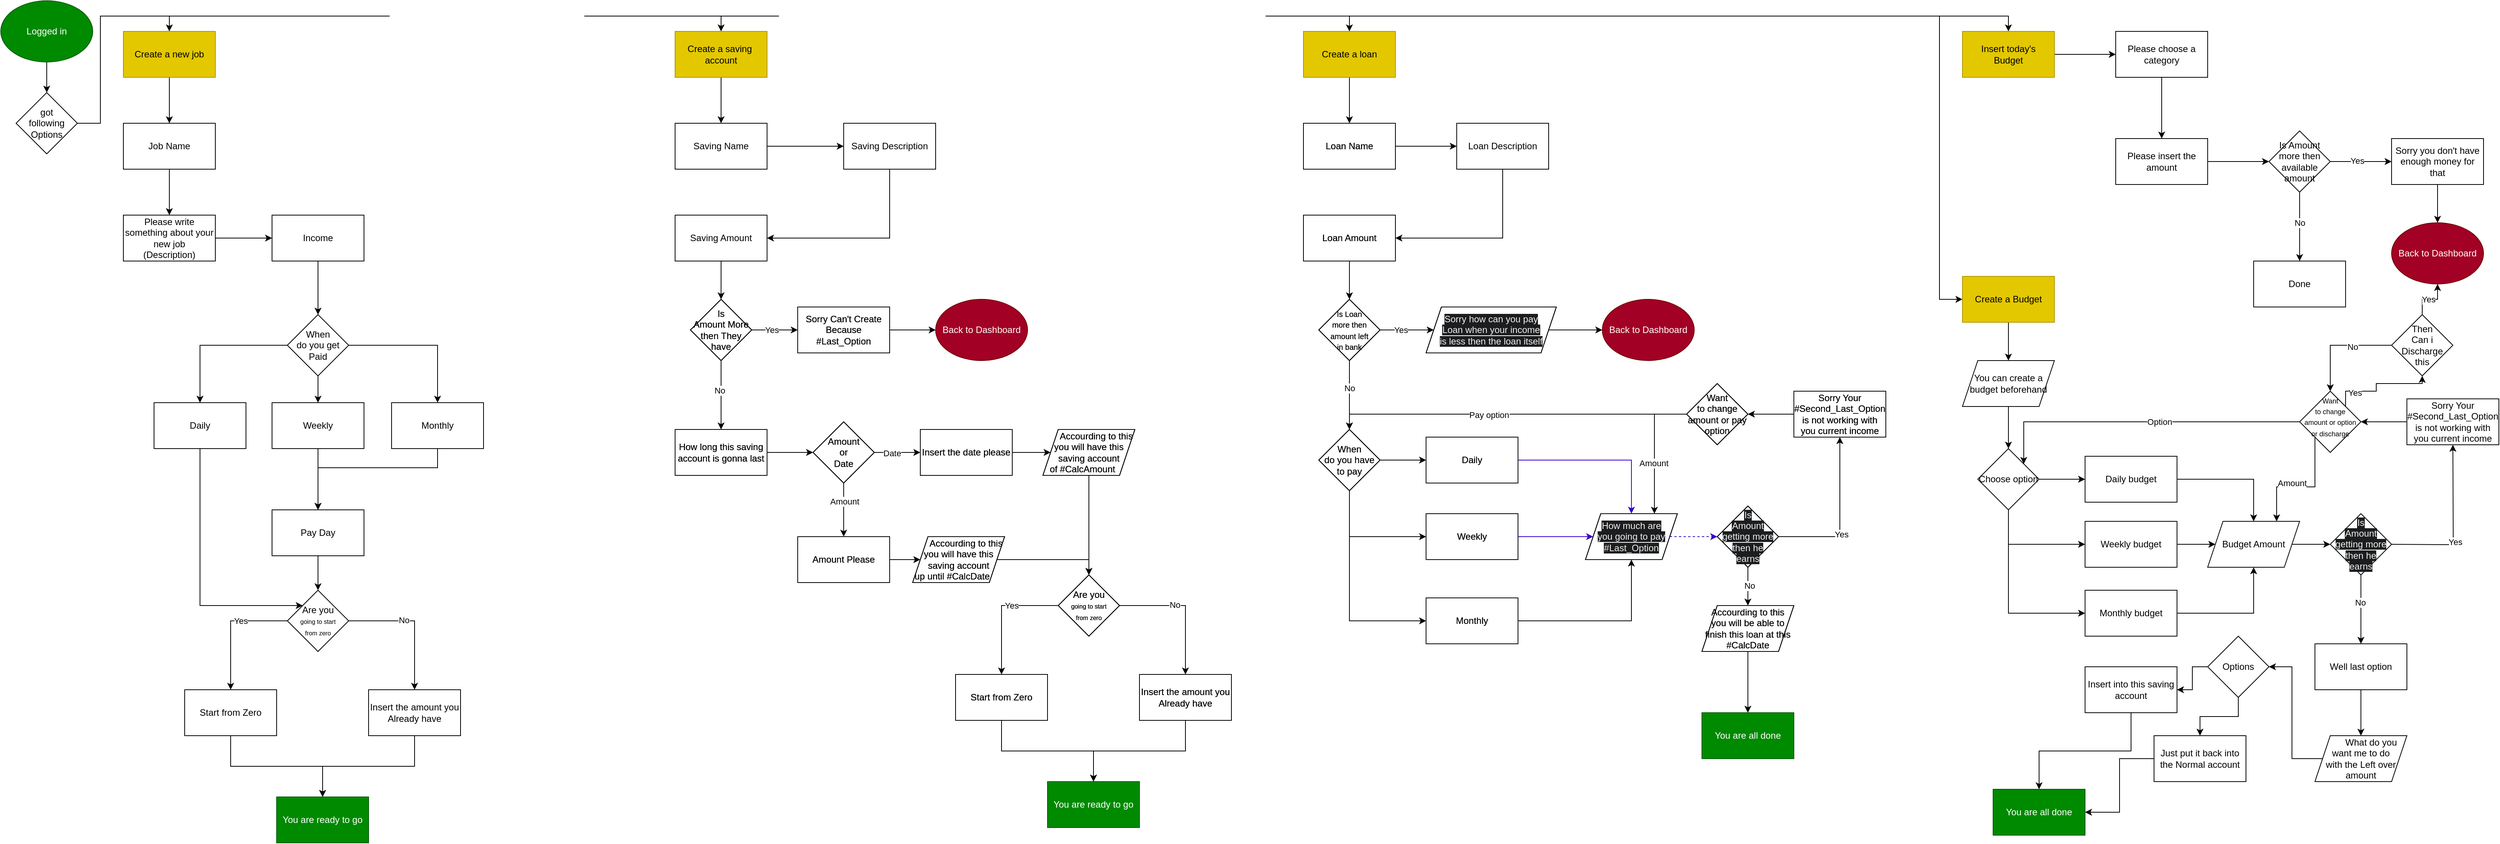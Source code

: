 <mxfile version="22.1.11" type="device">
  <diagram id="C5RBs43oDa-KdzZeNtuy" name="Page-1">
    <mxGraphModel dx="1419" dy="847" grid="1" gridSize="10" guides="1" tooltips="1" connect="1" arrows="1" fold="1" page="1" pageScale="1" pageWidth="827" pageHeight="1169" background="none" math="0" shadow="0">
      <root>
        <mxCell id="WIyWlLk6GJQsqaUBKTNV-0" />
        <mxCell id="WIyWlLk6GJQsqaUBKTNV-1" parent="WIyWlLk6GJQsqaUBKTNV-0" />
        <mxCell id="jwFTyUWH3K64vKGYI3gZ-3" value="" style="edgeStyle=orthogonalEdgeStyle;rounded=0;orthogonalLoop=1;jettySize=auto;html=1;" parent="WIyWlLk6GJQsqaUBKTNV-1" source="jwFTyUWH3K64vKGYI3gZ-0" target="jwFTyUWH3K64vKGYI3gZ-2" edge="1">
          <mxGeometry relative="1" as="geometry" />
        </mxCell>
        <mxCell id="jwFTyUWH3K64vKGYI3gZ-0" value="Logged in" style="ellipse;whiteSpace=wrap;html=1;fillColor=#008a00;fontColor=#ffffff;strokeColor=#005700;" parent="WIyWlLk6GJQsqaUBKTNV-1" vertex="1">
          <mxGeometry width="120" height="80" as="geometry" />
        </mxCell>
        <mxCell id="jwFTyUWH3K64vKGYI3gZ-5" value="" style="edgeStyle=orthogonalEdgeStyle;rounded=0;orthogonalLoop=1;jettySize=auto;html=1;entryX=0.5;entryY=0;entryDx=0;entryDy=0;" parent="WIyWlLk6GJQsqaUBKTNV-1" source="jwFTyUWH3K64vKGYI3gZ-2" target="jwFTyUWH3K64vKGYI3gZ-4" edge="1">
          <mxGeometry relative="1" as="geometry" />
        </mxCell>
        <mxCell id="jwFTyUWH3K64vKGYI3gZ-10" style="edgeStyle=orthogonalEdgeStyle;rounded=0;orthogonalLoop=1;jettySize=auto;html=1;entryX=0.5;entryY=0;entryDx=0;entryDy=0;" parent="WIyWlLk6GJQsqaUBKTNV-1" source="jwFTyUWH3K64vKGYI3gZ-2" target="jwFTyUWH3K64vKGYI3gZ-6" edge="1">
          <mxGeometry relative="1" as="geometry">
            <Array as="points">
              <mxPoint x="130" y="160" />
              <mxPoint x="130" y="20" />
              <mxPoint x="940" y="20" />
            </Array>
          </mxGeometry>
        </mxCell>
        <mxCell id="jwFTyUWH3K64vKGYI3gZ-11" style="edgeStyle=orthogonalEdgeStyle;rounded=0;orthogonalLoop=1;jettySize=auto;html=1;entryX=0.5;entryY=0;entryDx=0;entryDy=0;" parent="WIyWlLk6GJQsqaUBKTNV-1" source="jwFTyUWH3K64vKGYI3gZ-2" target="jwFTyUWH3K64vKGYI3gZ-8" edge="1">
          <mxGeometry relative="1" as="geometry">
            <Array as="points">
              <mxPoint x="130" y="160" />
              <mxPoint x="130" y="20" />
              <mxPoint x="1760" y="20" />
            </Array>
          </mxGeometry>
        </mxCell>
        <mxCell id="jwFTyUWH3K64vKGYI3gZ-13" value="" style="edgeStyle=orthogonalEdgeStyle;rounded=0;orthogonalLoop=1;jettySize=auto;html=1;entryX=0.5;entryY=0;entryDx=0;entryDy=0;" parent="WIyWlLk6GJQsqaUBKTNV-1" source="jwFTyUWH3K64vKGYI3gZ-2" target="jwFTyUWH3K64vKGYI3gZ-12" edge="1">
          <mxGeometry relative="1" as="geometry">
            <Array as="points">
              <mxPoint x="130" y="160" />
              <mxPoint x="130" y="20" />
              <mxPoint x="2620" y="20" />
            </Array>
          </mxGeometry>
        </mxCell>
        <mxCell id="jwFTyUWH3K64vKGYI3gZ-233" style="edgeStyle=orthogonalEdgeStyle;rounded=0;orthogonalLoop=1;jettySize=auto;html=1;" parent="WIyWlLk6GJQsqaUBKTNV-1" source="jwFTyUWH3K64vKGYI3gZ-2" target="jwFTyUWH3K64vKGYI3gZ-232" edge="1">
          <mxGeometry relative="1" as="geometry">
            <Array as="points">
              <mxPoint x="130" y="160" />
              <mxPoint x="130" y="20" />
              <mxPoint x="2530" y="20" />
              <mxPoint x="2530" y="390" />
            </Array>
          </mxGeometry>
        </mxCell>
        <mxCell id="jwFTyUWH3K64vKGYI3gZ-2" value="got &lt;br&gt;following&lt;br&gt;Options" style="rhombus;whiteSpace=wrap;html=1;fillColor=none;" parent="WIyWlLk6GJQsqaUBKTNV-1" vertex="1">
          <mxGeometry x="20" y="120" width="80" height="80" as="geometry" />
        </mxCell>
        <mxCell id="jwFTyUWH3K64vKGYI3gZ-19" value="" style="edgeStyle=orthogonalEdgeStyle;rounded=0;orthogonalLoop=1;jettySize=auto;html=1;" parent="WIyWlLk6GJQsqaUBKTNV-1" source="jwFTyUWH3K64vKGYI3gZ-4" target="jwFTyUWH3K64vKGYI3gZ-18" edge="1">
          <mxGeometry relative="1" as="geometry" />
        </mxCell>
        <mxCell id="jwFTyUWH3K64vKGYI3gZ-4" value="Create a new job" style="whiteSpace=wrap;html=1;fillColor=#e3c800;fontColor=#000000;strokeColor=#B09500;" parent="WIyWlLk6GJQsqaUBKTNV-1" vertex="1">
          <mxGeometry x="160" y="40" width="120" height="60" as="geometry" />
        </mxCell>
        <mxCell id="jwFTyUWH3K64vKGYI3gZ-52" value="" style="edgeStyle=orthogonalEdgeStyle;rounded=0;orthogonalLoop=1;jettySize=auto;html=1;" parent="WIyWlLk6GJQsqaUBKTNV-1" source="jwFTyUWH3K64vKGYI3gZ-6" target="jwFTyUWH3K64vKGYI3gZ-51" edge="1">
          <mxGeometry relative="1" as="geometry" />
        </mxCell>
        <mxCell id="jwFTyUWH3K64vKGYI3gZ-6" value="Create a saving&amp;nbsp;&lt;br&gt;account" style="whiteSpace=wrap;html=1;fillColor=#e3c800;fontColor=#000000;strokeColor=#B09500;" parent="WIyWlLk6GJQsqaUBKTNV-1" vertex="1">
          <mxGeometry x="880" y="40" width="120" height="60" as="geometry" />
        </mxCell>
        <mxCell id="jwFTyUWH3K64vKGYI3gZ-136" value="" style="edgeStyle=orthogonalEdgeStyle;rounded=0;orthogonalLoop=1;jettySize=auto;html=1;" parent="WIyWlLk6GJQsqaUBKTNV-1" source="jwFTyUWH3K64vKGYI3gZ-8" target="jwFTyUWH3K64vKGYI3gZ-135" edge="1">
          <mxGeometry relative="1" as="geometry" />
        </mxCell>
        <mxCell id="jwFTyUWH3K64vKGYI3gZ-8" value="Create a loan" style="whiteSpace=wrap;html=1;fillColor=#e3c800;fontColor=#000000;strokeColor=#B09500;" parent="WIyWlLk6GJQsqaUBKTNV-1" vertex="1">
          <mxGeometry x="1700" y="40" width="120" height="60" as="geometry" />
        </mxCell>
        <mxCell id="jwFTyUWH3K64vKGYI3gZ-195" value="" style="edgeStyle=orthogonalEdgeStyle;rounded=0;orthogonalLoop=1;jettySize=auto;html=1;" parent="WIyWlLk6GJQsqaUBKTNV-1" source="jwFTyUWH3K64vKGYI3gZ-12" target="jwFTyUWH3K64vKGYI3gZ-194" edge="1">
          <mxGeometry relative="1" as="geometry" />
        </mxCell>
        <mxCell id="jwFTyUWH3K64vKGYI3gZ-12" value="Insert today&#39;s&lt;br&gt;Budget" style="whiteSpace=wrap;html=1;fillColor=#e3c800;fontColor=#000000;strokeColor=#B09500;" parent="WIyWlLk6GJQsqaUBKTNV-1" vertex="1">
          <mxGeometry x="2560" y="40" width="120" height="60" as="geometry" />
        </mxCell>
        <mxCell id="jwFTyUWH3K64vKGYI3gZ-22" value="" style="edgeStyle=orthogonalEdgeStyle;rounded=0;orthogonalLoop=1;jettySize=auto;html=1;" parent="WIyWlLk6GJQsqaUBKTNV-1" source="jwFTyUWH3K64vKGYI3gZ-16" target="jwFTyUWH3K64vKGYI3gZ-21" edge="1">
          <mxGeometry relative="1" as="geometry" />
        </mxCell>
        <mxCell id="jwFTyUWH3K64vKGYI3gZ-16" value="Please write something about your&lt;br&gt;new job&lt;br&gt;(Description)" style="whiteSpace=wrap;html=1;fillColor=none;" parent="WIyWlLk6GJQsqaUBKTNV-1" vertex="1">
          <mxGeometry x="160" y="280" width="120" height="60" as="geometry" />
        </mxCell>
        <mxCell id="jwFTyUWH3K64vKGYI3gZ-20" value="" style="edgeStyle=orthogonalEdgeStyle;rounded=0;orthogonalLoop=1;jettySize=auto;html=1;" parent="WIyWlLk6GJQsqaUBKTNV-1" source="jwFTyUWH3K64vKGYI3gZ-18" target="jwFTyUWH3K64vKGYI3gZ-16" edge="1">
          <mxGeometry relative="1" as="geometry" />
        </mxCell>
        <mxCell id="jwFTyUWH3K64vKGYI3gZ-18" value="Job Name" style="whiteSpace=wrap;html=1;fillColor=none;" parent="WIyWlLk6GJQsqaUBKTNV-1" vertex="1">
          <mxGeometry x="160" y="160" width="120" height="60" as="geometry" />
        </mxCell>
        <mxCell id="jwFTyUWH3K64vKGYI3gZ-58" value="" style="edgeStyle=orthogonalEdgeStyle;rounded=0;orthogonalLoop=1;jettySize=auto;html=1;" parent="WIyWlLk6GJQsqaUBKTNV-1" source="jwFTyUWH3K64vKGYI3gZ-21" target="jwFTyUWH3K64vKGYI3gZ-57" edge="1">
          <mxGeometry relative="1" as="geometry" />
        </mxCell>
        <mxCell id="jwFTyUWH3K64vKGYI3gZ-21" value="Income" style="whiteSpace=wrap;html=1;fillColor=none;" parent="WIyWlLk6GJQsqaUBKTNV-1" vertex="1">
          <mxGeometry x="354" y="280" width="120" height="60" as="geometry" />
        </mxCell>
        <mxCell id="jwFTyUWH3K64vKGYI3gZ-41" value="" style="edgeStyle=orthogonalEdgeStyle;rounded=0;orthogonalLoop=1;jettySize=auto;html=1;exitX=0;exitY=0.5;exitDx=0;exitDy=0;" parent="WIyWlLk6GJQsqaUBKTNV-1" source="jwFTyUWH3K64vKGYI3gZ-68" target="jwFTyUWH3K64vKGYI3gZ-40" edge="1">
          <mxGeometry relative="1" as="geometry">
            <mxPoint x="364" y="815" as="sourcePoint" />
          </mxGeometry>
        </mxCell>
        <mxCell id="jwFTyUWH3K64vKGYI3gZ-45" value="Yes" style="edgeLabel;html=1;align=center;verticalAlign=middle;resizable=0;points=[];" parent="jwFTyUWH3K64vKGYI3gZ-41" vertex="1" connectable="0">
          <mxGeometry x="-0.256" relative="1" as="geometry">
            <mxPoint as="offset" />
          </mxGeometry>
        </mxCell>
        <mxCell id="jwFTyUWH3K64vKGYI3gZ-43" value="" style="edgeStyle=orthogonalEdgeStyle;rounded=0;orthogonalLoop=1;jettySize=auto;html=1;exitX=1;exitY=0.5;exitDx=0;exitDy=0;" parent="WIyWlLk6GJQsqaUBKTNV-1" source="jwFTyUWH3K64vKGYI3gZ-68" target="jwFTyUWH3K64vKGYI3gZ-42" edge="1">
          <mxGeometry relative="1" as="geometry">
            <mxPoint x="464" y="815" as="sourcePoint" />
          </mxGeometry>
        </mxCell>
        <mxCell id="jwFTyUWH3K64vKGYI3gZ-46" value="No" style="edgeLabel;html=1;align=center;verticalAlign=middle;resizable=0;points=[];" parent="jwFTyUWH3K64vKGYI3gZ-43" vertex="1" connectable="0">
          <mxGeometry x="-0.18" y="1" relative="1" as="geometry">
            <mxPoint as="offset" />
          </mxGeometry>
        </mxCell>
        <mxCell id="jwFTyUWH3K64vKGYI3gZ-49" style="edgeStyle=orthogonalEdgeStyle;rounded=0;orthogonalLoop=1;jettySize=auto;html=1;entryX=0.5;entryY=0;entryDx=0;entryDy=0;" parent="WIyWlLk6GJQsqaUBKTNV-1" source="jwFTyUWH3K64vKGYI3gZ-40" target="jwFTyUWH3K64vKGYI3gZ-47" edge="1">
          <mxGeometry relative="1" as="geometry" />
        </mxCell>
        <mxCell id="jwFTyUWH3K64vKGYI3gZ-40" value="Start from Zero" style="whiteSpace=wrap;html=1;rounded=0;fillColor=none;" parent="WIyWlLk6GJQsqaUBKTNV-1" vertex="1">
          <mxGeometry x="240" y="900" width="120" height="60" as="geometry" />
        </mxCell>
        <mxCell id="jwFTyUWH3K64vKGYI3gZ-48" value="" style="edgeStyle=orthogonalEdgeStyle;rounded=0;orthogonalLoop=1;jettySize=auto;html=1;" parent="WIyWlLk6GJQsqaUBKTNV-1" source="jwFTyUWH3K64vKGYI3gZ-42" target="jwFTyUWH3K64vKGYI3gZ-47" edge="1">
          <mxGeometry relative="1" as="geometry" />
        </mxCell>
        <mxCell id="jwFTyUWH3K64vKGYI3gZ-42" value="Insert the amount you&lt;br&gt;Already have" style="whiteSpace=wrap;html=1;rounded=0;fillColor=none;" parent="WIyWlLk6GJQsqaUBKTNV-1" vertex="1">
          <mxGeometry x="480" y="900" width="120" height="60" as="geometry" />
        </mxCell>
        <mxCell id="jwFTyUWH3K64vKGYI3gZ-47" value="You are ready to go" style="whiteSpace=wrap;html=1;rounded=0;fillColor=#008a00;fontColor=#ffffff;strokeColor=#005700;" parent="WIyWlLk6GJQsqaUBKTNV-1" vertex="1">
          <mxGeometry x="360" y="1040" width="120" height="60" as="geometry" />
        </mxCell>
        <mxCell id="jwFTyUWH3K64vKGYI3gZ-51" value="Saving Name" style="whiteSpace=wrap;html=1;fillColor=none;" parent="WIyWlLk6GJQsqaUBKTNV-1" vertex="1">
          <mxGeometry x="880" y="160" width="120" height="60" as="geometry" />
        </mxCell>
        <mxCell id="jwFTyUWH3K64vKGYI3gZ-56" value="" style="edgeStyle=orthogonalEdgeStyle;rounded=0;orthogonalLoop=1;jettySize=auto;html=1;" parent="WIyWlLk6GJQsqaUBKTNV-1" source="jwFTyUWH3K64vKGYI3gZ-53" target="jwFTyUWH3K64vKGYI3gZ-55" edge="1">
          <mxGeometry relative="1" as="geometry" />
        </mxCell>
        <mxCell id="jwFTyUWH3K64vKGYI3gZ-53" value="Saving Amount" style="whiteSpace=wrap;html=1;fillColor=none;" parent="WIyWlLk6GJQsqaUBKTNV-1" vertex="1">
          <mxGeometry x="880" y="280" width="120" height="60" as="geometry" />
        </mxCell>
        <mxCell id="jwFTyUWH3K64vKGYI3gZ-72" value="" style="edgeStyle=orthogonalEdgeStyle;rounded=0;orthogonalLoop=1;jettySize=auto;html=1;" parent="WIyWlLk6GJQsqaUBKTNV-1" source="jwFTyUWH3K64vKGYI3gZ-55" target="jwFTyUWH3K64vKGYI3gZ-71" edge="1">
          <mxGeometry relative="1" as="geometry" />
        </mxCell>
        <mxCell id="jwFTyUWH3K64vKGYI3gZ-73" value="Yes" style="edgeLabel;html=1;align=center;verticalAlign=middle;resizable=0;points=[];" parent="jwFTyUWH3K64vKGYI3gZ-72" vertex="1" connectable="0">
          <mxGeometry x="-0.157" relative="1" as="geometry">
            <mxPoint as="offset" />
          </mxGeometry>
        </mxCell>
        <mxCell id="jwFTyUWH3K64vKGYI3gZ-75" value="" style="edgeStyle=orthogonalEdgeStyle;rounded=0;orthogonalLoop=1;jettySize=auto;html=1;" parent="WIyWlLk6GJQsqaUBKTNV-1" source="jwFTyUWH3K64vKGYI3gZ-55" target="jwFTyUWH3K64vKGYI3gZ-74" edge="1">
          <mxGeometry relative="1" as="geometry" />
        </mxCell>
        <mxCell id="jwFTyUWH3K64vKGYI3gZ-76" value="No" style="edgeLabel;html=1;align=center;verticalAlign=middle;resizable=0;points=[];" parent="jwFTyUWH3K64vKGYI3gZ-75" vertex="1" connectable="0">
          <mxGeometry x="-0.133" y="-2" relative="1" as="geometry">
            <mxPoint as="offset" />
          </mxGeometry>
        </mxCell>
        <mxCell id="jwFTyUWH3K64vKGYI3gZ-55" value="Is &lt;br&gt;Amount More then They have" style="rhombus;whiteSpace=wrap;html=1;" parent="WIyWlLk6GJQsqaUBKTNV-1" vertex="1">
          <mxGeometry x="900" y="390" width="80" height="80" as="geometry" />
        </mxCell>
        <mxCell id="jwFTyUWH3K64vKGYI3gZ-60" style="edgeStyle=orthogonalEdgeStyle;rounded=0;orthogonalLoop=1;jettySize=auto;html=1;entryX=0.5;entryY=0;entryDx=0;entryDy=0;" parent="WIyWlLk6GJQsqaUBKTNV-1" source="jwFTyUWH3K64vKGYI3gZ-57" target="jwFTyUWH3K64vKGYI3gZ-59" edge="1">
          <mxGeometry relative="1" as="geometry" />
        </mxCell>
        <mxCell id="jwFTyUWH3K64vKGYI3gZ-62" value="" style="edgeStyle=orthogonalEdgeStyle;rounded=0;orthogonalLoop=1;jettySize=auto;html=1;" parent="WIyWlLk6GJQsqaUBKTNV-1" source="jwFTyUWH3K64vKGYI3gZ-57" target="jwFTyUWH3K64vKGYI3gZ-61" edge="1">
          <mxGeometry relative="1" as="geometry" />
        </mxCell>
        <mxCell id="jwFTyUWH3K64vKGYI3gZ-64" style="edgeStyle=orthogonalEdgeStyle;rounded=0;orthogonalLoop=1;jettySize=auto;html=1;entryX=0.5;entryY=0;entryDx=0;entryDy=0;" parent="WIyWlLk6GJQsqaUBKTNV-1" source="jwFTyUWH3K64vKGYI3gZ-57" target="jwFTyUWH3K64vKGYI3gZ-63" edge="1">
          <mxGeometry relative="1" as="geometry" />
        </mxCell>
        <mxCell id="jwFTyUWH3K64vKGYI3gZ-57" value="When&lt;br&gt;do you get&lt;br&gt;Paid" style="rhombus;whiteSpace=wrap;html=1;fillColor=none;" parent="WIyWlLk6GJQsqaUBKTNV-1" vertex="1">
          <mxGeometry x="374" y="410" width="80" height="80" as="geometry" />
        </mxCell>
        <mxCell id="jwFTyUWH3K64vKGYI3gZ-70" style="edgeStyle=orthogonalEdgeStyle;rounded=0;orthogonalLoop=1;jettySize=auto;html=1;entryX=0;entryY=0;entryDx=0;entryDy=0;" parent="WIyWlLk6GJQsqaUBKTNV-1" source="jwFTyUWH3K64vKGYI3gZ-59" target="jwFTyUWH3K64vKGYI3gZ-68" edge="1">
          <mxGeometry relative="1" as="geometry">
            <Array as="points">
              <mxPoint x="260" y="790" />
            </Array>
          </mxGeometry>
        </mxCell>
        <mxCell id="jwFTyUWH3K64vKGYI3gZ-59" value="Daily" style="whiteSpace=wrap;html=1;fillColor=none;" parent="WIyWlLk6GJQsqaUBKTNV-1" vertex="1">
          <mxGeometry x="200" y="525" width="120" height="60" as="geometry" />
        </mxCell>
        <mxCell id="jwFTyUWH3K64vKGYI3gZ-66" value="" style="edgeStyle=orthogonalEdgeStyle;rounded=0;orthogonalLoop=1;jettySize=auto;html=1;" parent="WIyWlLk6GJQsqaUBKTNV-1" source="jwFTyUWH3K64vKGYI3gZ-61" target="jwFTyUWH3K64vKGYI3gZ-65" edge="1">
          <mxGeometry relative="1" as="geometry" />
        </mxCell>
        <mxCell id="jwFTyUWH3K64vKGYI3gZ-61" value="Weekly" style="whiteSpace=wrap;html=1;fillColor=none;" parent="WIyWlLk6GJQsqaUBKTNV-1" vertex="1">
          <mxGeometry x="354" y="525" width="120" height="60" as="geometry" />
        </mxCell>
        <mxCell id="jwFTyUWH3K64vKGYI3gZ-67" style="edgeStyle=orthogonalEdgeStyle;rounded=0;orthogonalLoop=1;jettySize=auto;html=1;entryX=0.5;entryY=0;entryDx=0;entryDy=0;" parent="WIyWlLk6GJQsqaUBKTNV-1" source="jwFTyUWH3K64vKGYI3gZ-63" target="jwFTyUWH3K64vKGYI3gZ-65" edge="1">
          <mxGeometry relative="1" as="geometry">
            <Array as="points">
              <mxPoint x="570" y="610" />
              <mxPoint x="414" y="610" />
            </Array>
          </mxGeometry>
        </mxCell>
        <mxCell id="jwFTyUWH3K64vKGYI3gZ-63" value="Monthly" style="whiteSpace=wrap;html=1;fillColor=none;" parent="WIyWlLk6GJQsqaUBKTNV-1" vertex="1">
          <mxGeometry x="510" y="525" width="120" height="60" as="geometry" />
        </mxCell>
        <mxCell id="jwFTyUWH3K64vKGYI3gZ-69" value="" style="edgeStyle=orthogonalEdgeStyle;rounded=0;orthogonalLoop=1;jettySize=auto;html=1;" parent="WIyWlLk6GJQsqaUBKTNV-1" source="jwFTyUWH3K64vKGYI3gZ-65" target="jwFTyUWH3K64vKGYI3gZ-68" edge="1">
          <mxGeometry relative="1" as="geometry" />
        </mxCell>
        <mxCell id="jwFTyUWH3K64vKGYI3gZ-65" value="Pay Day" style="whiteSpace=wrap;html=1;fillColor=none;" parent="WIyWlLk6GJQsqaUBKTNV-1" vertex="1">
          <mxGeometry x="354" y="665" width="120" height="60" as="geometry" />
        </mxCell>
        <mxCell id="jwFTyUWH3K64vKGYI3gZ-68" value="Are you&lt;br style=&quot;font-size: 8px;&quot;&gt;&lt;span style=&quot;font-size: 8px;&quot;&gt;going to start&lt;/span&gt;&lt;br style=&quot;font-size: 8px;&quot;&gt;&lt;span style=&quot;font-size: 8px;&quot;&gt;from zero&lt;/span&gt;" style="rhombus;whiteSpace=wrap;html=1;fillColor=none;" parent="WIyWlLk6GJQsqaUBKTNV-1" vertex="1">
          <mxGeometry x="374" y="770" width="80" height="80" as="geometry" />
        </mxCell>
        <mxCell id="jwFTyUWH3K64vKGYI3gZ-134" value="" style="edgeStyle=orthogonalEdgeStyle;rounded=0;orthogonalLoop=1;jettySize=auto;html=1;" parent="WIyWlLk6GJQsqaUBKTNV-1" source="jwFTyUWH3K64vKGYI3gZ-71" target="jwFTyUWH3K64vKGYI3gZ-133" edge="1">
          <mxGeometry relative="1" as="geometry" />
        </mxCell>
        <mxCell id="jwFTyUWH3K64vKGYI3gZ-71" value="Sorry Can&#39;t Create&lt;br&gt;Because &lt;br&gt;#Last_Option" style="whiteSpace=wrap;html=1;" parent="WIyWlLk6GJQsqaUBKTNV-1" vertex="1">
          <mxGeometry x="1040" y="400" width="120" height="60" as="geometry" />
        </mxCell>
        <mxCell id="jwFTyUWH3K64vKGYI3gZ-80" value="" style="edgeStyle=orthogonalEdgeStyle;rounded=0;orthogonalLoop=1;jettySize=auto;html=1;" parent="WIyWlLk6GJQsqaUBKTNV-1" source="jwFTyUWH3K64vKGYI3gZ-74" target="jwFTyUWH3K64vKGYI3gZ-79" edge="1">
          <mxGeometry relative="1" as="geometry" />
        </mxCell>
        <mxCell id="jwFTyUWH3K64vKGYI3gZ-74" value="How long this saving&lt;br&gt;account is gonna last" style="whiteSpace=wrap;html=1;" parent="WIyWlLk6GJQsqaUBKTNV-1" vertex="1">
          <mxGeometry x="880" y="560" width="120" height="60" as="geometry" />
        </mxCell>
        <mxCell id="jwFTyUWH3K64vKGYI3gZ-82" value="" style="edgeStyle=orthogonalEdgeStyle;rounded=0;orthogonalLoop=1;jettySize=auto;html=1;" parent="WIyWlLk6GJQsqaUBKTNV-1" source="jwFTyUWH3K64vKGYI3gZ-79" target="jwFTyUWH3K64vKGYI3gZ-81" edge="1">
          <mxGeometry relative="1" as="geometry" />
        </mxCell>
        <mxCell id="jwFTyUWH3K64vKGYI3gZ-83" value="Date" style="edgeLabel;html=1;align=center;verticalAlign=middle;resizable=0;points=[];" parent="jwFTyUWH3K64vKGYI3gZ-82" vertex="1" connectable="0">
          <mxGeometry x="-0.233" y="-1" relative="1" as="geometry">
            <mxPoint as="offset" />
          </mxGeometry>
        </mxCell>
        <mxCell id="jwFTyUWH3K64vKGYI3gZ-85" value="" style="edgeStyle=orthogonalEdgeStyle;rounded=0;orthogonalLoop=1;jettySize=auto;html=1;" parent="WIyWlLk6GJQsqaUBKTNV-1" source="jwFTyUWH3K64vKGYI3gZ-79" target="jwFTyUWH3K64vKGYI3gZ-84" edge="1">
          <mxGeometry relative="1" as="geometry" />
        </mxCell>
        <mxCell id="jwFTyUWH3K64vKGYI3gZ-86" value="Amount" style="edgeLabel;html=1;align=center;verticalAlign=middle;resizable=0;points=[];" parent="jwFTyUWH3K64vKGYI3gZ-85" vertex="1" connectable="0">
          <mxGeometry x="-0.331" y="1" relative="1" as="geometry">
            <mxPoint as="offset" />
          </mxGeometry>
        </mxCell>
        <mxCell id="jwFTyUWH3K64vKGYI3gZ-79" value="Amount&lt;br&gt;or&lt;br&gt;Date" style="rhombus;whiteSpace=wrap;html=1;" parent="WIyWlLk6GJQsqaUBKTNV-1" vertex="1">
          <mxGeometry x="1060" y="550" width="80" height="80" as="geometry" />
        </mxCell>
        <mxCell id="jwFTyUWH3K64vKGYI3gZ-94" value="" style="edgeStyle=orthogonalEdgeStyle;rounded=0;orthogonalLoop=1;jettySize=auto;html=1;" parent="WIyWlLk6GJQsqaUBKTNV-1" source="jwFTyUWH3K64vKGYI3gZ-81" target="jwFTyUWH3K64vKGYI3gZ-93" edge="1">
          <mxGeometry relative="1" as="geometry" />
        </mxCell>
        <mxCell id="jwFTyUWH3K64vKGYI3gZ-81" value="Insert the date please" style="whiteSpace=wrap;html=1;" parent="WIyWlLk6GJQsqaUBKTNV-1" vertex="1">
          <mxGeometry x="1200" y="560" width="120" height="60" as="geometry" />
        </mxCell>
        <mxCell id="jwFTyUWH3K64vKGYI3gZ-92" value="" style="edgeStyle=orthogonalEdgeStyle;rounded=0;orthogonalLoop=1;jettySize=auto;html=1;" parent="WIyWlLk6GJQsqaUBKTNV-1" source="jwFTyUWH3K64vKGYI3gZ-84" target="jwFTyUWH3K64vKGYI3gZ-91" edge="1">
          <mxGeometry relative="1" as="geometry" />
        </mxCell>
        <mxCell id="jwFTyUWH3K64vKGYI3gZ-84" value="Amount Please" style="whiteSpace=wrap;html=1;" parent="WIyWlLk6GJQsqaUBKTNV-1" vertex="1">
          <mxGeometry x="1040" y="700" width="120" height="60" as="geometry" />
        </mxCell>
        <mxCell id="jwFTyUWH3K64vKGYI3gZ-130" style="edgeStyle=orthogonalEdgeStyle;rounded=0;orthogonalLoop=1;jettySize=auto;html=1;entryX=0.5;entryY=0;entryDx=0;entryDy=0;" parent="WIyWlLk6GJQsqaUBKTNV-1" source="jwFTyUWH3K64vKGYI3gZ-91" target="jwFTyUWH3K64vKGYI3gZ-128" edge="1">
          <mxGeometry relative="1" as="geometry" />
        </mxCell>
        <mxCell id="jwFTyUWH3K64vKGYI3gZ-91" value="&amp;nbsp; &amp;nbsp; &amp;nbsp; Accourding to this you will have this saving account &lt;br&gt;up until #CalcDate&amp;nbsp; &amp;nbsp; &amp;nbsp;" style="shape=parallelogram;perimeter=parallelogramPerimeter;whiteSpace=wrap;html=1;fixedSize=1;" parent="WIyWlLk6GJQsqaUBKTNV-1" vertex="1">
          <mxGeometry x="1190" y="700" width="120" height="60" as="geometry" />
        </mxCell>
        <mxCell id="jwFTyUWH3K64vKGYI3gZ-129" style="edgeStyle=orthogonalEdgeStyle;rounded=0;orthogonalLoop=1;jettySize=auto;html=1;entryX=0.5;entryY=0;entryDx=0;entryDy=0;" parent="WIyWlLk6GJQsqaUBKTNV-1" source="jwFTyUWH3K64vKGYI3gZ-93" target="jwFTyUWH3K64vKGYI3gZ-128" edge="1">
          <mxGeometry relative="1" as="geometry" />
        </mxCell>
        <mxCell id="jwFTyUWH3K64vKGYI3gZ-93" value="&amp;nbsp; &amp;nbsp; &amp;nbsp; Accourding to this you will have this saving account&lt;br&gt;of #CalcAmount&amp;nbsp; &amp;nbsp; &amp;nbsp;" style="shape=parallelogram;perimeter=parallelogramPerimeter;whiteSpace=wrap;html=1;fixedSize=1;" parent="WIyWlLk6GJQsqaUBKTNV-1" vertex="1">
          <mxGeometry x="1360" y="560" width="120" height="60" as="geometry" />
        </mxCell>
        <mxCell id="jwFTyUWH3K64vKGYI3gZ-119" value="" style="edgeStyle=orthogonalEdgeStyle;rounded=0;orthogonalLoop=1;jettySize=auto;html=1;exitX=0;exitY=0.5;exitDx=0;exitDy=0;" parent="WIyWlLk6GJQsqaUBKTNV-1" source="jwFTyUWH3K64vKGYI3gZ-128" target="jwFTyUWH3K64vKGYI3gZ-124" edge="1">
          <mxGeometry relative="1" as="geometry">
            <mxPoint x="1370" y="795" as="sourcePoint" />
          </mxGeometry>
        </mxCell>
        <mxCell id="jwFTyUWH3K64vKGYI3gZ-120" value="Yes" style="edgeLabel;html=1;align=center;verticalAlign=middle;resizable=0;points=[];" parent="jwFTyUWH3K64vKGYI3gZ-119" vertex="1" connectable="0">
          <mxGeometry x="-0.256" relative="1" as="geometry">
            <mxPoint as="offset" />
          </mxGeometry>
        </mxCell>
        <mxCell id="jwFTyUWH3K64vKGYI3gZ-121" value="" style="edgeStyle=orthogonalEdgeStyle;rounded=0;orthogonalLoop=1;jettySize=auto;html=1;exitX=1;exitY=0.5;exitDx=0;exitDy=0;" parent="WIyWlLk6GJQsqaUBKTNV-1" source="jwFTyUWH3K64vKGYI3gZ-128" target="jwFTyUWH3K64vKGYI3gZ-126" edge="1">
          <mxGeometry relative="1" as="geometry">
            <mxPoint x="1470" y="795" as="sourcePoint" />
          </mxGeometry>
        </mxCell>
        <mxCell id="jwFTyUWH3K64vKGYI3gZ-122" value="No" style="edgeLabel;html=1;align=center;verticalAlign=middle;resizable=0;points=[];" parent="jwFTyUWH3K64vKGYI3gZ-121" vertex="1" connectable="0">
          <mxGeometry x="-0.18" y="1" relative="1" as="geometry">
            <mxPoint as="offset" />
          </mxGeometry>
        </mxCell>
        <mxCell id="jwFTyUWH3K64vKGYI3gZ-123" style="edgeStyle=orthogonalEdgeStyle;rounded=0;orthogonalLoop=1;jettySize=auto;html=1;entryX=0.5;entryY=0;entryDx=0;entryDy=0;" parent="WIyWlLk6GJQsqaUBKTNV-1" source="jwFTyUWH3K64vKGYI3gZ-124" target="jwFTyUWH3K64vKGYI3gZ-127" edge="1">
          <mxGeometry relative="1" as="geometry" />
        </mxCell>
        <mxCell id="jwFTyUWH3K64vKGYI3gZ-124" value="Start from Zero" style="whiteSpace=wrap;html=1;rounded=0;" parent="WIyWlLk6GJQsqaUBKTNV-1" vertex="1">
          <mxGeometry x="1246" y="880" width="120" height="60" as="geometry" />
        </mxCell>
        <mxCell id="jwFTyUWH3K64vKGYI3gZ-125" value="" style="edgeStyle=orthogonalEdgeStyle;rounded=0;orthogonalLoop=1;jettySize=auto;html=1;" parent="WIyWlLk6GJQsqaUBKTNV-1" source="jwFTyUWH3K64vKGYI3gZ-126" target="jwFTyUWH3K64vKGYI3gZ-127" edge="1">
          <mxGeometry relative="1" as="geometry" />
        </mxCell>
        <mxCell id="jwFTyUWH3K64vKGYI3gZ-126" value="Insert the amount you&lt;br&gt;Already have" style="whiteSpace=wrap;html=1;rounded=0;" parent="WIyWlLk6GJQsqaUBKTNV-1" vertex="1">
          <mxGeometry x="1486" y="880" width="120" height="60" as="geometry" />
        </mxCell>
        <mxCell id="jwFTyUWH3K64vKGYI3gZ-127" value="You are ready to go" style="whiteSpace=wrap;html=1;rounded=0;fillColor=#008a00;fontColor=#ffffff;strokeColor=#005700;" parent="WIyWlLk6GJQsqaUBKTNV-1" vertex="1">
          <mxGeometry x="1366" y="1020" width="120" height="60" as="geometry" />
        </mxCell>
        <mxCell id="jwFTyUWH3K64vKGYI3gZ-128" value="Are you&lt;br style=&quot;font-size: 8px;&quot;&gt;&lt;span style=&quot;font-size: 8px;&quot;&gt;going to start&lt;/span&gt;&lt;br style=&quot;font-size: 8px;&quot;&gt;&lt;span style=&quot;font-size: 8px;&quot;&gt;from zero&lt;/span&gt;" style="rhombus;whiteSpace=wrap;html=1;" parent="WIyWlLk6GJQsqaUBKTNV-1" vertex="1">
          <mxGeometry x="1380" y="750" width="80" height="80" as="geometry" />
        </mxCell>
        <mxCell id="jwFTyUWH3K64vKGYI3gZ-133" value="Back to Dashboard" style="ellipse;whiteSpace=wrap;html=1;fillColor=#a20025;fontColor=#ffffff;strokeColor=#6F0000;" parent="WIyWlLk6GJQsqaUBKTNV-1" vertex="1">
          <mxGeometry x="1220" y="390" width="120" height="80" as="geometry" />
        </mxCell>
        <mxCell id="jwFTyUWH3K64vKGYI3gZ-135" value="Loan Name" style="whiteSpace=wrap;html=1;" parent="WIyWlLk6GJQsqaUBKTNV-1" vertex="1">
          <mxGeometry x="1700" y="160" width="120" height="60" as="geometry" />
        </mxCell>
        <mxCell id="jwFTyUWH3K64vKGYI3gZ-142" value="" style="edgeStyle=orthogonalEdgeStyle;rounded=0;orthogonalLoop=1;jettySize=auto;html=1;" parent="WIyWlLk6GJQsqaUBKTNV-1" source="jwFTyUWH3K64vKGYI3gZ-137" target="jwFTyUWH3K64vKGYI3gZ-141" edge="1">
          <mxGeometry relative="1" as="geometry" />
        </mxCell>
        <mxCell id="jwFTyUWH3K64vKGYI3gZ-137" value="Loan Amount" style="whiteSpace=wrap;html=1;" parent="WIyWlLk6GJQsqaUBKTNV-1" vertex="1">
          <mxGeometry x="1700" y="280" width="120" height="60" as="geometry" />
        </mxCell>
        <mxCell id="jwFTyUWH3K64vKGYI3gZ-144" value="" style="edgeStyle=orthogonalEdgeStyle;rounded=0;orthogonalLoop=1;jettySize=auto;html=1;entryX=0;entryY=0.5;entryDx=0;entryDy=0;" parent="WIyWlLk6GJQsqaUBKTNV-1" source="jwFTyUWH3K64vKGYI3gZ-141" target="jwFTyUWH3K64vKGYI3gZ-166" edge="1">
          <mxGeometry relative="1" as="geometry">
            <mxPoint x="1860" y="430.0" as="targetPoint" />
          </mxGeometry>
        </mxCell>
        <mxCell id="jwFTyUWH3K64vKGYI3gZ-145" value="Yes" style="edgeLabel;html=1;align=center;verticalAlign=middle;resizable=0;points=[];" parent="jwFTyUWH3K64vKGYI3gZ-144" vertex="1" connectable="0">
          <mxGeometry x="-0.235" relative="1" as="geometry">
            <mxPoint as="offset" />
          </mxGeometry>
        </mxCell>
        <mxCell id="jwFTyUWH3K64vKGYI3gZ-149" value="" style="edgeStyle=orthogonalEdgeStyle;rounded=0;orthogonalLoop=1;jettySize=auto;html=1;entryX=0.5;entryY=0;entryDx=0;entryDy=0;" parent="WIyWlLk6GJQsqaUBKTNV-1" source="jwFTyUWH3K64vKGYI3gZ-141" target="jwFTyUWH3K64vKGYI3gZ-151" edge="1">
          <mxGeometry relative="1" as="geometry">
            <mxPoint x="1760" y="560" as="targetPoint" />
          </mxGeometry>
        </mxCell>
        <mxCell id="jwFTyUWH3K64vKGYI3gZ-150" value="No" style="edgeLabel;html=1;align=center;verticalAlign=middle;resizable=0;points=[];" parent="jwFTyUWH3K64vKGYI3gZ-149" vertex="1" connectable="0">
          <mxGeometry x="-0.198" relative="1" as="geometry">
            <mxPoint as="offset" />
          </mxGeometry>
        </mxCell>
        <mxCell id="jwFTyUWH3K64vKGYI3gZ-141" value="&lt;font style=&quot;font-size: 10px;&quot;&gt;Is Loan &lt;br&gt;more then amount left &lt;br&gt;in bank&lt;/font&gt;" style="rhombus;whiteSpace=wrap;html=1;" parent="WIyWlLk6GJQsqaUBKTNV-1" vertex="1">
          <mxGeometry x="1720" y="390" width="80" height="80" as="geometry" />
        </mxCell>
        <mxCell id="jwFTyUWH3K64vKGYI3gZ-146" value="Back to Dashboard" style="ellipse;whiteSpace=wrap;html=1;fillColor=#a20025;fontColor=#ffffff;strokeColor=#6F0000;" parent="WIyWlLk6GJQsqaUBKTNV-1" vertex="1">
          <mxGeometry x="2090" y="390" width="120" height="80" as="geometry" />
        </mxCell>
        <mxCell id="jwFTyUWH3K64vKGYI3gZ-153" value="" style="edgeStyle=orthogonalEdgeStyle;rounded=0;orthogonalLoop=1;jettySize=auto;html=1;" parent="WIyWlLk6GJQsqaUBKTNV-1" source="jwFTyUWH3K64vKGYI3gZ-151" target="jwFTyUWH3K64vKGYI3gZ-152" edge="1">
          <mxGeometry relative="1" as="geometry" />
        </mxCell>
        <mxCell id="jwFTyUWH3K64vKGYI3gZ-155" value="" style="edgeStyle=orthogonalEdgeStyle;rounded=0;orthogonalLoop=1;jettySize=auto;html=1;" parent="WIyWlLk6GJQsqaUBKTNV-1" source="jwFTyUWH3K64vKGYI3gZ-151" target="jwFTyUWH3K64vKGYI3gZ-154" edge="1">
          <mxGeometry relative="1" as="geometry">
            <Array as="points">
              <mxPoint x="1760" y="700" />
            </Array>
          </mxGeometry>
        </mxCell>
        <mxCell id="jwFTyUWH3K64vKGYI3gZ-157" value="" style="edgeStyle=orthogonalEdgeStyle;rounded=0;orthogonalLoop=1;jettySize=auto;html=1;" parent="WIyWlLk6GJQsqaUBKTNV-1" source="jwFTyUWH3K64vKGYI3gZ-151" target="jwFTyUWH3K64vKGYI3gZ-156" edge="1">
          <mxGeometry relative="1" as="geometry">
            <Array as="points">
              <mxPoint x="1760" y="810" />
            </Array>
          </mxGeometry>
        </mxCell>
        <mxCell id="jwFTyUWH3K64vKGYI3gZ-151" value="When &lt;br&gt;do you have to pay" style="rhombus;whiteSpace=wrap;html=1;" parent="WIyWlLk6GJQsqaUBKTNV-1" vertex="1">
          <mxGeometry x="1720" y="560" width="80" height="80" as="geometry" />
        </mxCell>
        <mxCell id="jwFTyUWH3K64vKGYI3gZ-172" style="edgeStyle=orthogonalEdgeStyle;rounded=0;orthogonalLoop=1;jettySize=auto;html=1;fillColor=#6a00ff;strokeColor=#3700CC;" parent="WIyWlLk6GJQsqaUBKTNV-1" source="jwFTyUWH3K64vKGYI3gZ-152" target="jwFTyUWH3K64vKGYI3gZ-169" edge="1">
          <mxGeometry relative="1" as="geometry" />
        </mxCell>
        <mxCell id="jwFTyUWH3K64vKGYI3gZ-152" value="Daily" style="whiteSpace=wrap;html=1;" parent="WIyWlLk6GJQsqaUBKTNV-1" vertex="1">
          <mxGeometry x="1860" y="570" width="120" height="60" as="geometry" />
        </mxCell>
        <mxCell id="jwFTyUWH3K64vKGYI3gZ-170" value="" style="edgeStyle=orthogonalEdgeStyle;rounded=0;orthogonalLoop=1;jettySize=auto;html=1;fillColor=#6a00ff;strokeColor=#3700CC;" parent="WIyWlLk6GJQsqaUBKTNV-1" source="jwFTyUWH3K64vKGYI3gZ-154" target="jwFTyUWH3K64vKGYI3gZ-169" edge="1">
          <mxGeometry relative="1" as="geometry" />
        </mxCell>
        <mxCell id="jwFTyUWH3K64vKGYI3gZ-154" value="Weekly" style="whiteSpace=wrap;html=1;" parent="WIyWlLk6GJQsqaUBKTNV-1" vertex="1">
          <mxGeometry x="1860" y="670" width="120" height="60" as="geometry" />
        </mxCell>
        <mxCell id="jwFTyUWH3K64vKGYI3gZ-171" style="edgeStyle=orthogonalEdgeStyle;rounded=0;orthogonalLoop=1;jettySize=auto;html=1;" parent="WIyWlLk6GJQsqaUBKTNV-1" source="jwFTyUWH3K64vKGYI3gZ-156" target="jwFTyUWH3K64vKGYI3gZ-169" edge="1">
          <mxGeometry relative="1" as="geometry" />
        </mxCell>
        <mxCell id="jwFTyUWH3K64vKGYI3gZ-156" value="Monthly" style="whiteSpace=wrap;html=1;" parent="WIyWlLk6GJQsqaUBKTNV-1" vertex="1">
          <mxGeometry x="1860" y="780" width="120" height="60" as="geometry" />
        </mxCell>
        <mxCell id="jwFTyUWH3K64vKGYI3gZ-168" value="" style="edgeStyle=orthogonalEdgeStyle;rounded=0;orthogonalLoop=1;jettySize=auto;html=1;" parent="WIyWlLk6GJQsqaUBKTNV-1" source="jwFTyUWH3K64vKGYI3gZ-166" target="jwFTyUWH3K64vKGYI3gZ-146" edge="1">
          <mxGeometry relative="1" as="geometry" />
        </mxCell>
        <mxCell id="jwFTyUWH3K64vKGYI3gZ-166" value="&lt;span style=&quot;color: rgb(240, 240, 240); font-family: Helvetica; font-size: 12px; font-style: normal; font-variant-ligatures: normal; font-variant-caps: normal; font-weight: 400; letter-spacing: normal; orphans: 2; text-align: center; text-indent: 0px; text-transform: none; widows: 2; word-spacing: 0px; -webkit-text-stroke-width: 0px; background-color: rgb(27, 29, 30); text-decoration-thickness: initial; text-decoration-style: initial; text-decoration-color: initial; float: none; display: inline !important;&quot;&gt;Sorry how can you pay &lt;br&gt;Loan when your income &lt;br&gt;is less then the loan itself&lt;/span&gt;" style="shape=parallelogram;perimeter=parallelogramPerimeter;whiteSpace=wrap;html=1;fixedSize=1;" parent="WIyWlLk6GJQsqaUBKTNV-1" vertex="1">
          <mxGeometry x="1860" y="400" width="170" height="60" as="geometry" />
        </mxCell>
        <mxCell id="jwFTyUWH3K64vKGYI3gZ-174" value="" style="edgeStyle=orthogonalEdgeStyle;rounded=0;orthogonalLoop=1;jettySize=auto;html=1;dashed=1;fillColor=#6a00ff;strokeColor=#3700CC;" parent="WIyWlLk6GJQsqaUBKTNV-1" source="jwFTyUWH3K64vKGYI3gZ-169" target="jwFTyUWH3K64vKGYI3gZ-175" edge="1">
          <mxGeometry relative="1" as="geometry">
            <mxPoint x="2268" y="700" as="targetPoint" />
          </mxGeometry>
        </mxCell>
        <mxCell id="jwFTyUWH3K64vKGYI3gZ-169" value="&lt;span style=&quot;color: rgb(240, 240, 240); font-family: Helvetica; font-size: 12px; font-style: normal; font-variant-ligatures: normal; font-variant-caps: normal; font-weight: 400; letter-spacing: normal; orphans: 2; text-align: center; text-indent: 0px; text-transform: none; widows: 2; word-spacing: 0px; -webkit-text-stroke-width: 0px; background-color: rgb(27, 29, 30); text-decoration-thickness: initial; text-decoration-style: initial; text-decoration-color: initial; float: none; display: inline !important;&quot;&gt;How much are &lt;br&gt;you going to pay #Last_Option&lt;/span&gt;" style="shape=parallelogram;perimeter=parallelogramPerimeter;whiteSpace=wrap;html=1;fixedSize=1;" parent="WIyWlLk6GJQsqaUBKTNV-1" vertex="1">
          <mxGeometry x="2068" y="670" width="120" height="60" as="geometry" />
        </mxCell>
        <mxCell id="jwFTyUWH3K64vKGYI3gZ-177" value="" style="edgeStyle=orthogonalEdgeStyle;rounded=0;orthogonalLoop=1;jettySize=auto;html=1;" parent="WIyWlLk6GJQsqaUBKTNV-1" source="jwFTyUWH3K64vKGYI3gZ-175" target="jwFTyUWH3K64vKGYI3gZ-176" edge="1">
          <mxGeometry relative="1" as="geometry" />
        </mxCell>
        <mxCell id="jwFTyUWH3K64vKGYI3gZ-178" value="Yes" style="edgeLabel;html=1;align=center;verticalAlign=middle;resizable=0;points=[];" parent="jwFTyUWH3K64vKGYI3gZ-177" vertex="1" connectable="0">
          <mxGeometry x="-0.206" y="-2" relative="1" as="geometry">
            <mxPoint as="offset" />
          </mxGeometry>
        </mxCell>
        <mxCell id="jwFTyUWH3K64vKGYI3gZ-190" value="" style="edgeStyle=orthogonalEdgeStyle;rounded=0;orthogonalLoop=1;jettySize=auto;html=1;" parent="WIyWlLk6GJQsqaUBKTNV-1" source="jwFTyUWH3K64vKGYI3gZ-175" target="jwFTyUWH3K64vKGYI3gZ-189" edge="1">
          <mxGeometry relative="1" as="geometry" />
        </mxCell>
        <mxCell id="jwFTyUWH3K64vKGYI3gZ-191" value="No" style="edgeLabel;html=1;align=center;verticalAlign=middle;resizable=0;points=[];" parent="jwFTyUWH3K64vKGYI3gZ-190" vertex="1" connectable="0">
          <mxGeometry x="-0.032" y="2" relative="1" as="geometry">
            <mxPoint as="offset" />
          </mxGeometry>
        </mxCell>
        <mxCell id="jwFTyUWH3K64vKGYI3gZ-175" value="&lt;span style=&quot;color: rgb(240, 240, 240); font-family: Helvetica; font-size: 12px; font-style: normal; font-variant-ligatures: normal; font-variant-caps: normal; font-weight: 400; letter-spacing: normal; orphans: 2; text-align: center; text-indent: 0px; text-transform: none; widows: 2; word-spacing: 0px; -webkit-text-stroke-width: 0px; background-color: rgb(27, 29, 30); text-decoration-thickness: initial; text-decoration-style: initial; text-decoration-color: initial; float: none; display: inline !important;&quot;&gt;Is &lt;br&gt;Amount getting more then he &lt;br&gt;earns&lt;/span&gt;" style="rhombus;whiteSpace=wrap;html=1;" parent="WIyWlLk6GJQsqaUBKTNV-1" vertex="1">
          <mxGeometry x="2240" y="660" width="80" height="80" as="geometry" />
        </mxCell>
        <mxCell id="jwFTyUWH3K64vKGYI3gZ-181" value="" style="edgeStyle=orthogonalEdgeStyle;rounded=0;orthogonalLoop=1;jettySize=auto;html=1;" parent="WIyWlLk6GJQsqaUBKTNV-1" source="jwFTyUWH3K64vKGYI3gZ-176" target="jwFTyUWH3K64vKGYI3gZ-180" edge="1">
          <mxGeometry relative="1" as="geometry" />
        </mxCell>
        <mxCell id="jwFTyUWH3K64vKGYI3gZ-176" value="Sorry Your #Second_Last_Option&lt;br&gt;is not working with you current income" style="whiteSpace=wrap;html=1;" parent="WIyWlLk6GJQsqaUBKTNV-1" vertex="1">
          <mxGeometry x="2340" y="510" width="120" height="60" as="geometry" />
        </mxCell>
        <mxCell id="jwFTyUWH3K64vKGYI3gZ-182" style="edgeStyle=orthogonalEdgeStyle;rounded=0;orthogonalLoop=1;jettySize=auto;html=1;entryX=0.75;entryY=0;entryDx=0;entryDy=0;" parent="WIyWlLk6GJQsqaUBKTNV-1" source="jwFTyUWH3K64vKGYI3gZ-180" target="jwFTyUWH3K64vKGYI3gZ-169" edge="1">
          <mxGeometry relative="1" as="geometry" />
        </mxCell>
        <mxCell id="jwFTyUWH3K64vKGYI3gZ-183" value="Amount" style="edgeLabel;html=1;align=center;verticalAlign=middle;resizable=0;points=[];" parent="jwFTyUWH3K64vKGYI3gZ-182" vertex="1" connectable="0">
          <mxGeometry x="0.224" y="-1" relative="1" as="geometry">
            <mxPoint as="offset" />
          </mxGeometry>
        </mxCell>
        <mxCell id="jwFTyUWH3K64vKGYI3gZ-184" style="edgeStyle=orthogonalEdgeStyle;rounded=0;orthogonalLoop=1;jettySize=auto;html=1;entryX=0.5;entryY=0;entryDx=0;entryDy=0;" parent="WIyWlLk6GJQsqaUBKTNV-1" source="jwFTyUWH3K64vKGYI3gZ-180" target="jwFTyUWH3K64vKGYI3gZ-151" edge="1">
          <mxGeometry relative="1" as="geometry" />
        </mxCell>
        <mxCell id="jwFTyUWH3K64vKGYI3gZ-185" value="Pay option" style="edgeLabel;html=1;align=center;verticalAlign=middle;resizable=0;points=[];" parent="jwFTyUWH3K64vKGYI3gZ-184" vertex="1" connectable="0">
          <mxGeometry x="0.122" y="1" relative="1" as="geometry">
            <mxPoint as="offset" />
          </mxGeometry>
        </mxCell>
        <mxCell id="jwFTyUWH3K64vKGYI3gZ-180" value="Want &lt;br&gt;to change amount or pay option" style="rhombus;whiteSpace=wrap;html=1;" parent="WIyWlLk6GJQsqaUBKTNV-1" vertex="1">
          <mxGeometry x="2200" y="500" width="80" height="80" as="geometry" />
        </mxCell>
        <mxCell id="jwFTyUWH3K64vKGYI3gZ-193" value="" style="edgeStyle=orthogonalEdgeStyle;rounded=0;orthogonalLoop=1;jettySize=auto;html=1;" parent="WIyWlLk6GJQsqaUBKTNV-1" source="jwFTyUWH3K64vKGYI3gZ-189" target="jwFTyUWH3K64vKGYI3gZ-192" edge="1">
          <mxGeometry relative="1" as="geometry" />
        </mxCell>
        <mxCell id="jwFTyUWH3K64vKGYI3gZ-189" value="Accourding to this you will be able to finish this loan at this #CalcDate" style="shape=parallelogram;perimeter=parallelogramPerimeter;whiteSpace=wrap;html=1;fixedSize=1;" parent="WIyWlLk6GJQsqaUBKTNV-1" vertex="1">
          <mxGeometry x="2220" y="790" width="120" height="60" as="geometry" />
        </mxCell>
        <mxCell id="jwFTyUWH3K64vKGYI3gZ-192" value="You are all done" style="whiteSpace=wrap;html=1;fillColor=#008a00;fontColor=#ffffff;strokeColor=#005700;" parent="WIyWlLk6GJQsqaUBKTNV-1" vertex="1">
          <mxGeometry x="2220" y="930" width="120" height="60" as="geometry" />
        </mxCell>
        <mxCell id="jwFTyUWH3K64vKGYI3gZ-221" value="" style="edgeStyle=orthogonalEdgeStyle;rounded=0;orthogonalLoop=1;jettySize=auto;html=1;" parent="WIyWlLk6GJQsqaUBKTNV-1" source="jwFTyUWH3K64vKGYI3gZ-194" target="jwFTyUWH3K64vKGYI3gZ-220" edge="1">
          <mxGeometry relative="1" as="geometry" />
        </mxCell>
        <mxCell id="jwFTyUWH3K64vKGYI3gZ-194" value="Please choose a category" style="whiteSpace=wrap;html=1;fillColor=none;" parent="WIyWlLk6GJQsqaUBKTNV-1" vertex="1">
          <mxGeometry x="2760" y="40" width="120" height="60" as="geometry" />
        </mxCell>
        <mxCell id="jwFTyUWH3K64vKGYI3gZ-196" value="&lt;span style=&quot;color: rgb(240, 240, 240); font-family: Helvetica; font-size: 12px; font-style: normal; font-variant-ligatures: normal; font-variant-caps: normal; font-weight: 400; letter-spacing: normal; orphans: 2; text-align: center; text-indent: 0px; text-transform: none; widows: 2; word-spacing: 0px; -webkit-text-stroke-width: 0px; background-color: rgb(27, 29, 30); text-decoration-thickness: initial; text-decoration-style: initial; text-decoration-color: initial; float: none; display: inline !important;&quot;&gt;Is &lt;br&gt;Amount getting more then he &lt;br&gt;earns&lt;/span&gt;" style="rhombus;whiteSpace=wrap;html=1;fillColor=none;" parent="WIyWlLk6GJQsqaUBKTNV-1" vertex="1">
          <mxGeometry x="2240" y="660" width="80" height="80" as="geometry" />
        </mxCell>
        <mxCell id="jwFTyUWH3K64vKGYI3gZ-197" value="Want &lt;br&gt;to change amount or pay option" style="rhombus;whiteSpace=wrap;html=1;fillColor=none;" parent="WIyWlLk6GJQsqaUBKTNV-1" vertex="1">
          <mxGeometry x="2200" y="500" width="80" height="80" as="geometry" />
        </mxCell>
        <mxCell id="jwFTyUWH3K64vKGYI3gZ-198" value="Sorry Your #Second_Last_Option&lt;br&gt;is not working with you current income" style="whiteSpace=wrap;html=1;fillColor=none;" parent="WIyWlLk6GJQsqaUBKTNV-1" vertex="1">
          <mxGeometry x="2340" y="510" width="120" height="60" as="geometry" />
        </mxCell>
        <mxCell id="jwFTyUWH3K64vKGYI3gZ-199" value="Accourding to this you will be able to finish this loan at this #CalcDate" style="shape=parallelogram;perimeter=parallelogramPerimeter;whiteSpace=wrap;html=1;fixedSize=1;fillColor=none;" parent="WIyWlLk6GJQsqaUBKTNV-1" vertex="1">
          <mxGeometry x="2220" y="790" width="120" height="60" as="geometry" />
        </mxCell>
        <mxCell id="jwFTyUWH3K64vKGYI3gZ-200" value="&lt;span style=&quot;color: rgb(240, 240, 240); font-family: Helvetica; font-size: 12px; font-style: normal; font-variant-ligatures: normal; font-variant-caps: normal; font-weight: 400; letter-spacing: normal; orphans: 2; text-align: center; text-indent: 0px; text-transform: none; widows: 2; word-spacing: 0px; -webkit-text-stroke-width: 0px; background-color: rgb(27, 29, 30); text-decoration-thickness: initial; text-decoration-style: initial; text-decoration-color: initial; float: none; display: inline !important;&quot;&gt;How much are &lt;br&gt;you going to pay #Last_Option&lt;/span&gt;" style="shape=parallelogram;perimeter=parallelogramPerimeter;whiteSpace=wrap;html=1;fixedSize=1;fillColor=none;" parent="WIyWlLk6GJQsqaUBKTNV-1" vertex="1">
          <mxGeometry x="2068" y="670" width="120" height="60" as="geometry" />
        </mxCell>
        <mxCell id="jwFTyUWH3K64vKGYI3gZ-201" value="Monthly" style="whiteSpace=wrap;html=1;fillColor=none;" parent="WIyWlLk6GJQsqaUBKTNV-1" vertex="1">
          <mxGeometry x="1860" y="780" width="120" height="60" as="geometry" />
        </mxCell>
        <mxCell id="jwFTyUWH3K64vKGYI3gZ-202" value="Weekly" style="whiteSpace=wrap;html=1;fillColor=none;" parent="WIyWlLk6GJQsqaUBKTNV-1" vertex="1">
          <mxGeometry x="1860" y="670" width="120" height="60" as="geometry" />
        </mxCell>
        <mxCell id="jwFTyUWH3K64vKGYI3gZ-203" value="Daily" style="whiteSpace=wrap;html=1;fillColor=none;" parent="WIyWlLk6GJQsqaUBKTNV-1" vertex="1">
          <mxGeometry x="1860" y="570" width="120" height="60" as="geometry" />
        </mxCell>
        <mxCell id="jwFTyUWH3K64vKGYI3gZ-204" value="When &lt;br&gt;do you have to pay" style="rhombus;whiteSpace=wrap;html=1;fillColor=none;" parent="WIyWlLk6GJQsqaUBKTNV-1" vertex="1">
          <mxGeometry x="1720" y="560" width="80" height="80" as="geometry" />
        </mxCell>
        <mxCell id="jwFTyUWH3K64vKGYI3gZ-205" value="&lt;font style=&quot;font-size: 10px;&quot;&gt;Is Loan &lt;br&gt;more then amount left &lt;br&gt;in bank&lt;/font&gt;" style="rhombus;whiteSpace=wrap;html=1;fillColor=none;" parent="WIyWlLk6GJQsqaUBKTNV-1" vertex="1">
          <mxGeometry x="1720" y="390" width="80" height="80" as="geometry" />
        </mxCell>
        <mxCell id="jwFTyUWH3K64vKGYI3gZ-206" value="&lt;span style=&quot;color: rgb(240, 240, 240); font-family: Helvetica; font-size: 12px; font-style: normal; font-variant-ligatures: normal; font-variant-caps: normal; font-weight: 400; letter-spacing: normal; orphans: 2; text-align: center; text-indent: 0px; text-transform: none; widows: 2; word-spacing: 0px; -webkit-text-stroke-width: 0px; background-color: rgb(27, 29, 30); text-decoration-thickness: initial; text-decoration-style: initial; text-decoration-color: initial; float: none; display: inline !important;&quot;&gt;Sorry how can you pay &lt;br&gt;Loan when your income &lt;br&gt;is less then the loan itself&lt;/span&gt;" style="shape=parallelogram;perimeter=parallelogramPerimeter;whiteSpace=wrap;html=1;fixedSize=1;fillColor=none;" parent="WIyWlLk6GJQsqaUBKTNV-1" vertex="1">
          <mxGeometry x="1860" y="400" width="170" height="60" as="geometry" />
        </mxCell>
        <mxCell id="jwFTyUWH3K64vKGYI3gZ-207" value="Loan Amount" style="whiteSpace=wrap;html=1;fillColor=none;" parent="WIyWlLk6GJQsqaUBKTNV-1" vertex="1">
          <mxGeometry x="1700" y="280" width="120" height="60" as="geometry" />
        </mxCell>
        <mxCell id="z_kE8j-IcZDau5Q-zSbC-3" value="" style="edgeStyle=orthogonalEdgeStyle;rounded=0;orthogonalLoop=1;jettySize=auto;html=1;" edge="1" parent="WIyWlLk6GJQsqaUBKTNV-1" source="jwFTyUWH3K64vKGYI3gZ-208" target="z_kE8j-IcZDau5Q-zSbC-2">
          <mxGeometry relative="1" as="geometry" />
        </mxCell>
        <mxCell id="jwFTyUWH3K64vKGYI3gZ-208" value="Loan Name" style="whiteSpace=wrap;html=1;fillColor=none;" parent="WIyWlLk6GJQsqaUBKTNV-1" vertex="1">
          <mxGeometry x="1700" y="160" width="120" height="60" as="geometry" />
        </mxCell>
        <mxCell id="jwFTyUWH3K64vKGYI3gZ-209" value="&amp;nbsp; &amp;nbsp; &amp;nbsp; Accourding to this you will have this saving account&lt;br&gt;of #CalcAmount&amp;nbsp; &amp;nbsp; &amp;nbsp;" style="shape=parallelogram;perimeter=parallelogramPerimeter;whiteSpace=wrap;html=1;fixedSize=1;fillColor=none;" parent="WIyWlLk6GJQsqaUBKTNV-1" vertex="1">
          <mxGeometry x="1360" y="560" width="120" height="60" as="geometry" />
        </mxCell>
        <mxCell id="jwFTyUWH3K64vKGYI3gZ-210" value="Are you&lt;br style=&quot;font-size: 8px;&quot;&gt;&lt;span style=&quot;font-size: 8px;&quot;&gt;going to start&lt;/span&gt;&lt;br style=&quot;font-size: 8px;&quot;&gt;&lt;span style=&quot;font-size: 8px;&quot;&gt;from zero&lt;/span&gt;" style="rhombus;whiteSpace=wrap;html=1;fillColor=none;" parent="WIyWlLk6GJQsqaUBKTNV-1" vertex="1">
          <mxGeometry x="1380" y="750" width="80" height="80" as="geometry" />
        </mxCell>
        <mxCell id="jwFTyUWH3K64vKGYI3gZ-211" value="Insert the amount you&lt;br&gt;Already have" style="whiteSpace=wrap;html=1;rounded=0;fillColor=none;" parent="WIyWlLk6GJQsqaUBKTNV-1" vertex="1">
          <mxGeometry x="1486" y="880" width="120" height="60" as="geometry" />
        </mxCell>
        <mxCell id="jwFTyUWH3K64vKGYI3gZ-212" value="Start from Zero" style="whiteSpace=wrap;html=1;rounded=0;fillColor=none;" parent="WIyWlLk6GJQsqaUBKTNV-1" vertex="1">
          <mxGeometry x="1246" y="880" width="120" height="60" as="geometry" />
        </mxCell>
        <mxCell id="jwFTyUWH3K64vKGYI3gZ-213" value="&amp;nbsp; &amp;nbsp; &amp;nbsp; Accourding to this you will have this saving account &lt;br&gt;up until #CalcDate&amp;nbsp; &amp;nbsp; &amp;nbsp;" style="shape=parallelogram;perimeter=parallelogramPerimeter;whiteSpace=wrap;html=1;fixedSize=1;fillColor=none;" parent="WIyWlLk6GJQsqaUBKTNV-1" vertex="1">
          <mxGeometry x="1190" y="700" width="120" height="60" as="geometry" />
        </mxCell>
        <mxCell id="jwFTyUWH3K64vKGYI3gZ-214" value="Amount Please" style="whiteSpace=wrap;html=1;fillColor=none;" parent="WIyWlLk6GJQsqaUBKTNV-1" vertex="1">
          <mxGeometry x="1040" y="700" width="120" height="60" as="geometry" />
        </mxCell>
        <mxCell id="jwFTyUWH3K64vKGYI3gZ-215" value="Insert the date please" style="whiteSpace=wrap;html=1;fillColor=none;" parent="WIyWlLk6GJQsqaUBKTNV-1" vertex="1">
          <mxGeometry x="1200" y="560" width="120" height="60" as="geometry" />
        </mxCell>
        <mxCell id="jwFTyUWH3K64vKGYI3gZ-216" value="Amount&lt;br&gt;or&lt;br&gt;Date" style="rhombus;whiteSpace=wrap;html=1;fillColor=none;" parent="WIyWlLk6GJQsqaUBKTNV-1" vertex="1">
          <mxGeometry x="1060" y="550" width="80" height="80" as="geometry" />
        </mxCell>
        <mxCell id="jwFTyUWH3K64vKGYI3gZ-217" value="How long this saving&lt;br&gt;account is gonna last" style="whiteSpace=wrap;html=1;fillColor=none;" parent="WIyWlLk6GJQsqaUBKTNV-1" vertex="1">
          <mxGeometry x="880" y="560" width="120" height="60" as="geometry" />
        </mxCell>
        <mxCell id="jwFTyUWH3K64vKGYI3gZ-218" value="Is &lt;br&gt;Amount More then They have" style="rhombus;whiteSpace=wrap;html=1;fillColor=none;" parent="WIyWlLk6GJQsqaUBKTNV-1" vertex="1">
          <mxGeometry x="900" y="390" width="80" height="80" as="geometry" />
        </mxCell>
        <mxCell id="jwFTyUWH3K64vKGYI3gZ-219" value="Sorry Can&#39;t Create&lt;br&gt;Because &lt;br&gt;#Last_Option" style="whiteSpace=wrap;html=1;fillColor=none;" parent="WIyWlLk6GJQsqaUBKTNV-1" vertex="1">
          <mxGeometry x="1040" y="400" width="120" height="60" as="geometry" />
        </mxCell>
        <mxCell id="jwFTyUWH3K64vKGYI3gZ-223" value="" style="edgeStyle=orthogonalEdgeStyle;rounded=0;orthogonalLoop=1;jettySize=auto;html=1;" parent="WIyWlLk6GJQsqaUBKTNV-1" source="jwFTyUWH3K64vKGYI3gZ-220" target="jwFTyUWH3K64vKGYI3gZ-222" edge="1">
          <mxGeometry relative="1" as="geometry" />
        </mxCell>
        <mxCell id="jwFTyUWH3K64vKGYI3gZ-220" value="Please insert the amount" style="whiteSpace=wrap;html=1;fillColor=none;" parent="WIyWlLk6GJQsqaUBKTNV-1" vertex="1">
          <mxGeometry x="2760" y="180" width="120" height="60" as="geometry" />
        </mxCell>
        <mxCell id="jwFTyUWH3K64vKGYI3gZ-225" value="" style="edgeStyle=orthogonalEdgeStyle;rounded=0;orthogonalLoop=1;jettySize=auto;html=1;" parent="WIyWlLk6GJQsqaUBKTNV-1" source="jwFTyUWH3K64vKGYI3gZ-222" target="jwFTyUWH3K64vKGYI3gZ-224" edge="1">
          <mxGeometry relative="1" as="geometry" />
        </mxCell>
        <mxCell id="jwFTyUWH3K64vKGYI3gZ-228" value="Yes" style="edgeLabel;html=1;align=center;verticalAlign=middle;resizable=0;points=[];" parent="jwFTyUWH3K64vKGYI3gZ-225" vertex="1" connectable="0">
          <mxGeometry x="-0.129" y="1" relative="1" as="geometry">
            <mxPoint as="offset" />
          </mxGeometry>
        </mxCell>
        <mxCell id="jwFTyUWH3K64vKGYI3gZ-230" value="" style="edgeStyle=orthogonalEdgeStyle;rounded=0;orthogonalLoop=1;jettySize=auto;html=1;" parent="WIyWlLk6GJQsqaUBKTNV-1" source="jwFTyUWH3K64vKGYI3gZ-222" target="jwFTyUWH3K64vKGYI3gZ-229" edge="1">
          <mxGeometry relative="1" as="geometry" />
        </mxCell>
        <mxCell id="jwFTyUWH3K64vKGYI3gZ-231" value="No" style="edgeLabel;html=1;align=center;verticalAlign=middle;resizable=0;points=[];" parent="jwFTyUWH3K64vKGYI3gZ-230" vertex="1" connectable="0">
          <mxGeometry x="-0.558" relative="1" as="geometry">
            <mxPoint y="20" as="offset" />
          </mxGeometry>
        </mxCell>
        <mxCell id="jwFTyUWH3K64vKGYI3gZ-222" value="Is Amount more then available amount" style="rhombus;whiteSpace=wrap;html=1;fillColor=none;" parent="WIyWlLk6GJQsqaUBKTNV-1" vertex="1">
          <mxGeometry x="2960" y="170" width="80" height="80" as="geometry" />
        </mxCell>
        <mxCell id="jwFTyUWH3K64vKGYI3gZ-227" value="" style="edgeStyle=orthogonalEdgeStyle;rounded=0;orthogonalLoop=1;jettySize=auto;html=1;" parent="WIyWlLk6GJQsqaUBKTNV-1" source="jwFTyUWH3K64vKGYI3gZ-224" target="jwFTyUWH3K64vKGYI3gZ-226" edge="1">
          <mxGeometry relative="1" as="geometry" />
        </mxCell>
        <mxCell id="jwFTyUWH3K64vKGYI3gZ-224" value="Sorry you don&#39;t have enough money for that" style="whiteSpace=wrap;html=1;fillColor=none;" parent="WIyWlLk6GJQsqaUBKTNV-1" vertex="1">
          <mxGeometry x="3120" y="180" width="120" height="60" as="geometry" />
        </mxCell>
        <mxCell id="jwFTyUWH3K64vKGYI3gZ-226" value="Back to Dashboard" style="ellipse;whiteSpace=wrap;html=1;fillColor=#a20025;fontColor=#ffffff;strokeColor=#6F0000;" parent="WIyWlLk6GJQsqaUBKTNV-1" vertex="1">
          <mxGeometry x="3120" y="290" width="120" height="80" as="geometry" />
        </mxCell>
        <mxCell id="jwFTyUWH3K64vKGYI3gZ-229" value="Done" style="whiteSpace=wrap;html=1;fillColor=none;" parent="WIyWlLk6GJQsqaUBKTNV-1" vertex="1">
          <mxGeometry x="2940" y="340" width="120" height="60" as="geometry" />
        </mxCell>
        <mxCell id="jwFTyUWH3K64vKGYI3gZ-235" value="" style="edgeStyle=orthogonalEdgeStyle;rounded=0;orthogonalLoop=1;jettySize=auto;html=1;" parent="WIyWlLk6GJQsqaUBKTNV-1" source="jwFTyUWH3K64vKGYI3gZ-232" target="jwFTyUWH3K64vKGYI3gZ-234" edge="1">
          <mxGeometry relative="1" as="geometry" />
        </mxCell>
        <mxCell id="jwFTyUWH3K64vKGYI3gZ-232" value="Create a Budget" style="whiteSpace=wrap;html=1;fillColor=#e3c800;fontColor=#000000;strokeColor=#B09500;" parent="WIyWlLk6GJQsqaUBKTNV-1" vertex="1">
          <mxGeometry x="2560" y="360" width="120" height="60" as="geometry" />
        </mxCell>
        <mxCell id="jwFTyUWH3K64vKGYI3gZ-239" value="" style="edgeStyle=orthogonalEdgeStyle;rounded=0;orthogonalLoop=1;jettySize=auto;html=1;" parent="WIyWlLk6GJQsqaUBKTNV-1" source="jwFTyUWH3K64vKGYI3gZ-234" target="jwFTyUWH3K64vKGYI3gZ-238" edge="1">
          <mxGeometry relative="1" as="geometry" />
        </mxCell>
        <mxCell id="jwFTyUWH3K64vKGYI3gZ-234" value="You can create a budget beforehand" style="shape=parallelogram;perimeter=parallelogramPerimeter;whiteSpace=wrap;html=1;fixedSize=1;fillColor=none;" parent="WIyWlLk6GJQsqaUBKTNV-1" vertex="1">
          <mxGeometry x="2560" y="470" width="120" height="60" as="geometry" />
        </mxCell>
        <mxCell id="jwFTyUWH3K64vKGYI3gZ-241" value="" style="edgeStyle=orthogonalEdgeStyle;rounded=0;orthogonalLoop=1;jettySize=auto;html=1;" parent="WIyWlLk6GJQsqaUBKTNV-1" source="jwFTyUWH3K64vKGYI3gZ-238" target="jwFTyUWH3K64vKGYI3gZ-240" edge="1">
          <mxGeometry relative="1" as="geometry" />
        </mxCell>
        <mxCell id="jwFTyUWH3K64vKGYI3gZ-243" value="" style="edgeStyle=orthogonalEdgeStyle;rounded=0;orthogonalLoop=1;jettySize=auto;html=1;" parent="WIyWlLk6GJQsqaUBKTNV-1" source="jwFTyUWH3K64vKGYI3gZ-238" target="jwFTyUWH3K64vKGYI3gZ-242" edge="1">
          <mxGeometry relative="1" as="geometry">
            <Array as="points">
              <mxPoint x="2620" y="710" />
            </Array>
          </mxGeometry>
        </mxCell>
        <mxCell id="jwFTyUWH3K64vKGYI3gZ-245" value="" style="edgeStyle=orthogonalEdgeStyle;rounded=0;orthogonalLoop=1;jettySize=auto;html=1;" parent="WIyWlLk6GJQsqaUBKTNV-1" source="jwFTyUWH3K64vKGYI3gZ-238" target="jwFTyUWH3K64vKGYI3gZ-244" edge="1">
          <mxGeometry relative="1" as="geometry">
            <Array as="points">
              <mxPoint x="2620" y="800" />
            </Array>
          </mxGeometry>
        </mxCell>
        <mxCell id="jwFTyUWH3K64vKGYI3gZ-238" value="Choose option" style="rhombus;whiteSpace=wrap;html=1;fillColor=none;" parent="WIyWlLk6GJQsqaUBKTNV-1" vertex="1">
          <mxGeometry x="2580" y="585" width="80" height="80" as="geometry" />
        </mxCell>
        <mxCell id="jwFTyUWH3K64vKGYI3gZ-247" style="edgeStyle=orthogonalEdgeStyle;rounded=0;orthogonalLoop=1;jettySize=auto;html=1;" parent="WIyWlLk6GJQsqaUBKTNV-1" source="jwFTyUWH3K64vKGYI3gZ-240" target="jwFTyUWH3K64vKGYI3gZ-246" edge="1">
          <mxGeometry relative="1" as="geometry" />
        </mxCell>
        <mxCell id="jwFTyUWH3K64vKGYI3gZ-240" value="Daily budget" style="whiteSpace=wrap;html=1;fillColor=none;" parent="WIyWlLk6GJQsqaUBKTNV-1" vertex="1">
          <mxGeometry x="2720" y="595" width="120" height="60" as="geometry" />
        </mxCell>
        <mxCell id="jwFTyUWH3K64vKGYI3gZ-248" value="" style="edgeStyle=orthogonalEdgeStyle;rounded=0;orthogonalLoop=1;jettySize=auto;html=1;" parent="WIyWlLk6GJQsqaUBKTNV-1" source="jwFTyUWH3K64vKGYI3gZ-242" target="jwFTyUWH3K64vKGYI3gZ-246" edge="1">
          <mxGeometry relative="1" as="geometry" />
        </mxCell>
        <mxCell id="jwFTyUWH3K64vKGYI3gZ-242" value="Weekly budget" style="whiteSpace=wrap;html=1;fillColor=none;" parent="WIyWlLk6GJQsqaUBKTNV-1" vertex="1">
          <mxGeometry x="2720" y="680" width="120" height="60" as="geometry" />
        </mxCell>
        <mxCell id="jwFTyUWH3K64vKGYI3gZ-249" style="edgeStyle=orthogonalEdgeStyle;rounded=0;orthogonalLoop=1;jettySize=auto;html=1;" parent="WIyWlLk6GJQsqaUBKTNV-1" source="jwFTyUWH3K64vKGYI3gZ-244" target="jwFTyUWH3K64vKGYI3gZ-246" edge="1">
          <mxGeometry relative="1" as="geometry" />
        </mxCell>
        <mxCell id="jwFTyUWH3K64vKGYI3gZ-244" value="Monthly budget" style="whiteSpace=wrap;html=1;fillColor=none;" parent="WIyWlLk6GJQsqaUBKTNV-1" vertex="1">
          <mxGeometry x="2720" y="770" width="120" height="60" as="geometry" />
        </mxCell>
        <mxCell id="jwFTyUWH3K64vKGYI3gZ-256" value="" style="edgeStyle=orthogonalEdgeStyle;rounded=0;orthogonalLoop=1;jettySize=auto;html=1;" parent="WIyWlLk6GJQsqaUBKTNV-1" source="jwFTyUWH3K64vKGYI3gZ-246" target="jwFTyUWH3K64vKGYI3gZ-253" edge="1">
          <mxGeometry relative="1" as="geometry" />
        </mxCell>
        <mxCell id="jwFTyUWH3K64vKGYI3gZ-246" value="Budget Amount" style="shape=parallelogram;perimeter=parallelogramPerimeter;whiteSpace=wrap;html=1;fixedSize=1;" parent="WIyWlLk6GJQsqaUBKTNV-1" vertex="1">
          <mxGeometry x="2880" y="680" width="120" height="60" as="geometry" />
        </mxCell>
        <mxCell id="jwFTyUWH3K64vKGYI3gZ-250" value="" style="edgeStyle=orthogonalEdgeStyle;rounded=0;orthogonalLoop=1;jettySize=auto;html=1;" parent="WIyWlLk6GJQsqaUBKTNV-1" edge="1">
          <mxGeometry relative="1" as="geometry">
            <mxPoint x="3120" y="710" as="sourcePoint" />
            <mxPoint x="3200" y="580" as="targetPoint" />
          </mxGeometry>
        </mxCell>
        <mxCell id="jwFTyUWH3K64vKGYI3gZ-251" value="Yes" style="edgeLabel;html=1;align=center;verticalAlign=middle;resizable=0;points=[];" parent="jwFTyUWH3K64vKGYI3gZ-250" vertex="1" connectable="0">
          <mxGeometry x="-0.206" y="-2" relative="1" as="geometry">
            <mxPoint as="offset" />
          </mxGeometry>
        </mxCell>
        <mxCell id="jwFTyUWH3K64vKGYI3gZ-252" value="" style="edgeStyle=orthogonalEdgeStyle;rounded=0;orthogonalLoop=1;jettySize=auto;html=1;" parent="WIyWlLk6GJQsqaUBKTNV-1" edge="1">
          <mxGeometry relative="1" as="geometry">
            <mxPoint x="3140" y="550" as="sourcePoint" />
            <mxPoint x="3080" y="550" as="targetPoint" />
          </mxGeometry>
        </mxCell>
        <mxCell id="jwFTyUWH3K64vKGYI3gZ-279" value="" style="edgeStyle=orthogonalEdgeStyle;rounded=0;orthogonalLoop=1;jettySize=auto;html=1;" parent="WIyWlLk6GJQsqaUBKTNV-1" source="jwFTyUWH3K64vKGYI3gZ-253" target="jwFTyUWH3K64vKGYI3gZ-278" edge="1">
          <mxGeometry relative="1" as="geometry" />
        </mxCell>
        <mxCell id="jwFTyUWH3K64vKGYI3gZ-280" value="No" style="edgeLabel;html=1;align=center;verticalAlign=middle;resizable=0;points=[];" parent="jwFTyUWH3K64vKGYI3gZ-279" vertex="1" connectable="0">
          <mxGeometry x="-0.198" y="-1" relative="1" as="geometry">
            <mxPoint as="offset" />
          </mxGeometry>
        </mxCell>
        <mxCell id="jwFTyUWH3K64vKGYI3gZ-253" value="&lt;span style=&quot;color: rgb(240, 240, 240); font-family: Helvetica; font-size: 12px; font-style: normal; font-variant-ligatures: normal; font-variant-caps: normal; font-weight: 400; letter-spacing: normal; orphans: 2; text-align: center; text-indent: 0px; text-transform: none; widows: 2; word-spacing: 0px; -webkit-text-stroke-width: 0px; background-color: rgb(27, 29, 30); text-decoration-thickness: initial; text-decoration-style: initial; text-decoration-color: initial; float: none; display: inline !important;&quot;&gt;Is &lt;br&gt;Amount getting more then he &lt;br&gt;earns&lt;/span&gt;" style="rhombus;whiteSpace=wrap;html=1;fillColor=none;" parent="WIyWlLk6GJQsqaUBKTNV-1" vertex="1">
          <mxGeometry x="3040" y="670" width="80" height="80" as="geometry" />
        </mxCell>
        <mxCell id="jwFTyUWH3K64vKGYI3gZ-264" value="" style="edgeStyle=orthogonalEdgeStyle;rounded=0;orthogonalLoop=1;jettySize=auto;html=1;entryX=0.5;entryY=1;entryDx=0;entryDy=0;exitX=1;exitY=0;exitDx=0;exitDy=0;" parent="WIyWlLk6GJQsqaUBKTNV-1" source="jwFTyUWH3K64vKGYI3gZ-254" target="jwFTyUWH3K64vKGYI3gZ-263" edge="1">
          <mxGeometry relative="1" as="geometry">
            <Array as="points">
              <mxPoint x="3060" y="510" />
              <mxPoint x="3100" y="510" />
              <mxPoint x="3100" y="500" />
              <mxPoint x="3160" y="500" />
            </Array>
          </mxGeometry>
        </mxCell>
        <mxCell id="jwFTyUWH3K64vKGYI3gZ-272" value="Yes" style="edgeLabel;html=1;align=center;verticalAlign=middle;resizable=0;points=[];" parent="jwFTyUWH3K64vKGYI3gZ-264" vertex="1" connectable="0">
          <mxGeometry x="-0.551" y="-2" relative="1" as="geometry">
            <mxPoint as="offset" />
          </mxGeometry>
        </mxCell>
        <mxCell id="jwFTyUWH3K64vKGYI3gZ-274" style="edgeStyle=orthogonalEdgeStyle;rounded=0;orthogonalLoop=1;jettySize=auto;html=1;entryX=1;entryY=0;entryDx=0;entryDy=0;" parent="WIyWlLk6GJQsqaUBKTNV-1" source="jwFTyUWH3K64vKGYI3gZ-254" target="jwFTyUWH3K64vKGYI3gZ-238" edge="1">
          <mxGeometry relative="1" as="geometry">
            <Array as="points">
              <mxPoint x="2640" y="550" />
            </Array>
          </mxGeometry>
        </mxCell>
        <mxCell id="jwFTyUWH3K64vKGYI3gZ-275" value="Option" style="edgeLabel;html=1;align=center;verticalAlign=middle;resizable=0;points=[];" parent="jwFTyUWH3K64vKGYI3gZ-274" vertex="1" connectable="0">
          <mxGeometry x="-0.119" relative="1" as="geometry">
            <mxPoint as="offset" />
          </mxGeometry>
        </mxCell>
        <mxCell id="jwFTyUWH3K64vKGYI3gZ-276" style="edgeStyle=orthogonalEdgeStyle;rounded=0;orthogonalLoop=1;jettySize=auto;html=1;exitX=0;exitY=1;exitDx=0;exitDy=0;entryX=0.75;entryY=0;entryDx=0;entryDy=0;" parent="WIyWlLk6GJQsqaUBKTNV-1" source="jwFTyUWH3K64vKGYI3gZ-254" target="jwFTyUWH3K64vKGYI3gZ-246" edge="1">
          <mxGeometry relative="1" as="geometry" />
        </mxCell>
        <mxCell id="jwFTyUWH3K64vKGYI3gZ-277" value="Amount" style="edgeLabel;html=1;align=center;verticalAlign=middle;resizable=0;points=[];" parent="jwFTyUWH3K64vKGYI3gZ-276" vertex="1" connectable="0">
          <mxGeometry x="0.037" y="1" relative="1" as="geometry">
            <mxPoint x="-12" y="-6" as="offset" />
          </mxGeometry>
        </mxCell>
        <mxCell id="jwFTyUWH3K64vKGYI3gZ-254" value="&lt;font style=&quot;font-size: 9px;&quot;&gt;Want &lt;br&gt;to change &lt;br&gt;amount or option &lt;br&gt;or discharge&lt;br&gt;&lt;br&gt;&lt;/font&gt;" style="rhombus;whiteSpace=wrap;html=1;fillColor=none;" parent="WIyWlLk6GJQsqaUBKTNV-1" vertex="1">
          <mxGeometry x="3000" y="510" width="80" height="80" as="geometry" />
        </mxCell>
        <mxCell id="jwFTyUWH3K64vKGYI3gZ-255" value="Sorry Your #Second_Last_Option&lt;br&gt;is not working with you current income" style="whiteSpace=wrap;html=1;fillColor=none;" parent="WIyWlLk6GJQsqaUBKTNV-1" vertex="1">
          <mxGeometry x="3140" y="520" width="120" height="60" as="geometry" />
        </mxCell>
        <mxCell id="jwFTyUWH3K64vKGYI3gZ-268" value="" style="edgeStyle=orthogonalEdgeStyle;rounded=0;orthogonalLoop=1;jettySize=auto;html=1;" parent="WIyWlLk6GJQsqaUBKTNV-1" source="jwFTyUWH3K64vKGYI3gZ-263" target="jwFTyUWH3K64vKGYI3gZ-226" edge="1">
          <mxGeometry relative="1" as="geometry" />
        </mxCell>
        <mxCell id="jwFTyUWH3K64vKGYI3gZ-269" value="Yes" style="edgeLabel;html=1;align=center;verticalAlign=middle;resizable=0;points=[];" parent="jwFTyUWH3K64vKGYI3gZ-268" vertex="1" connectable="0">
          <mxGeometry x="-0.076" relative="1" as="geometry">
            <mxPoint as="offset" />
          </mxGeometry>
        </mxCell>
        <mxCell id="jwFTyUWH3K64vKGYI3gZ-270" style="edgeStyle=orthogonalEdgeStyle;rounded=0;orthogonalLoop=1;jettySize=auto;html=1;entryX=0.5;entryY=0;entryDx=0;entryDy=0;" parent="WIyWlLk6GJQsqaUBKTNV-1" source="jwFTyUWH3K64vKGYI3gZ-263" target="jwFTyUWH3K64vKGYI3gZ-254" edge="1">
          <mxGeometry relative="1" as="geometry" />
        </mxCell>
        <mxCell id="jwFTyUWH3K64vKGYI3gZ-271" value="No" style="edgeLabel;html=1;align=center;verticalAlign=middle;resizable=0;points=[];" parent="jwFTyUWH3K64vKGYI3gZ-270" vertex="1" connectable="0">
          <mxGeometry x="-0.274" y="2" relative="1" as="geometry">
            <mxPoint as="offset" />
          </mxGeometry>
        </mxCell>
        <mxCell id="jwFTyUWH3K64vKGYI3gZ-263" value="Then&lt;br&gt;Can i Discharge &lt;br&gt;this" style="rhombus;whiteSpace=wrap;html=1;fillColor=none;" parent="WIyWlLk6GJQsqaUBKTNV-1" vertex="1">
          <mxGeometry x="3120" y="410" width="80" height="80" as="geometry" />
        </mxCell>
        <mxCell id="jwFTyUWH3K64vKGYI3gZ-284" value="" style="edgeStyle=orthogonalEdgeStyle;rounded=0;orthogonalLoop=1;jettySize=auto;html=1;" parent="WIyWlLk6GJQsqaUBKTNV-1" source="jwFTyUWH3K64vKGYI3gZ-278" target="jwFTyUWH3K64vKGYI3gZ-283" edge="1">
          <mxGeometry relative="1" as="geometry" />
        </mxCell>
        <mxCell id="jwFTyUWH3K64vKGYI3gZ-278" value="Well last option" style="whiteSpace=wrap;html=1;fillColor=none;" parent="WIyWlLk6GJQsqaUBKTNV-1" vertex="1">
          <mxGeometry x="3020" y="840" width="120" height="60" as="geometry" />
        </mxCell>
        <mxCell id="jwFTyUWH3K64vKGYI3gZ-286" value="" style="edgeStyle=orthogonalEdgeStyle;rounded=0;orthogonalLoop=1;jettySize=auto;html=1;" parent="WIyWlLk6GJQsqaUBKTNV-1" source="jwFTyUWH3K64vKGYI3gZ-283" target="jwFTyUWH3K64vKGYI3gZ-285" edge="1">
          <mxGeometry relative="1" as="geometry">
            <Array as="points">
              <mxPoint x="2990" y="990" />
              <mxPoint x="2990" y="870" />
            </Array>
          </mxGeometry>
        </mxCell>
        <mxCell id="jwFTyUWH3K64vKGYI3gZ-283" value="&lt;span style=&quot;white-space: pre;&quot;&gt;&#x9;&lt;/span&gt;What do you want me to do &lt;br&gt;with the Left over amount" style="shape=parallelogram;perimeter=parallelogramPerimeter;whiteSpace=wrap;html=1;fixedSize=1;" parent="WIyWlLk6GJQsqaUBKTNV-1" vertex="1">
          <mxGeometry x="3020" y="960" width="120" height="60" as="geometry" />
        </mxCell>
        <mxCell id="jwFTyUWH3K64vKGYI3gZ-289" value="" style="edgeStyle=orthogonalEdgeStyle;rounded=0;orthogonalLoop=1;jettySize=auto;html=1;" parent="WIyWlLk6GJQsqaUBKTNV-1" source="jwFTyUWH3K64vKGYI3gZ-285" target="jwFTyUWH3K64vKGYI3gZ-288" edge="1">
          <mxGeometry relative="1" as="geometry" />
        </mxCell>
        <mxCell id="jwFTyUWH3K64vKGYI3gZ-291" value="" style="edgeStyle=orthogonalEdgeStyle;rounded=0;orthogonalLoop=1;jettySize=auto;html=1;" parent="WIyWlLk6GJQsqaUBKTNV-1" source="jwFTyUWH3K64vKGYI3gZ-285" target="jwFTyUWH3K64vKGYI3gZ-290" edge="1">
          <mxGeometry relative="1" as="geometry" />
        </mxCell>
        <mxCell id="jwFTyUWH3K64vKGYI3gZ-285" value="Options" style="rhombus;whiteSpace=wrap;html=1;" parent="WIyWlLk6GJQsqaUBKTNV-1" vertex="1">
          <mxGeometry x="2880" y="830" width="80" height="80" as="geometry" />
        </mxCell>
        <mxCell id="jwFTyUWH3K64vKGYI3gZ-293" style="edgeStyle=orthogonalEdgeStyle;rounded=0;orthogonalLoop=1;jettySize=auto;html=1;entryX=0.5;entryY=0;entryDx=0;entryDy=0;" parent="WIyWlLk6GJQsqaUBKTNV-1" source="jwFTyUWH3K64vKGYI3gZ-288" target="jwFTyUWH3K64vKGYI3gZ-292" edge="1">
          <mxGeometry relative="1" as="geometry" />
        </mxCell>
        <mxCell id="jwFTyUWH3K64vKGYI3gZ-288" value="Insert into this saving account" style="whiteSpace=wrap;html=1;" parent="WIyWlLk6GJQsqaUBKTNV-1" vertex="1">
          <mxGeometry x="2720" y="870" width="120" height="60" as="geometry" />
        </mxCell>
        <mxCell id="jwFTyUWH3K64vKGYI3gZ-294" style="edgeStyle=orthogonalEdgeStyle;rounded=0;orthogonalLoop=1;jettySize=auto;html=1;entryX=1;entryY=0.5;entryDx=0;entryDy=0;" parent="WIyWlLk6GJQsqaUBKTNV-1" source="jwFTyUWH3K64vKGYI3gZ-290" target="jwFTyUWH3K64vKGYI3gZ-292" edge="1">
          <mxGeometry relative="1" as="geometry" />
        </mxCell>
        <mxCell id="jwFTyUWH3K64vKGYI3gZ-290" value="Just put it back into the Normal account" style="whiteSpace=wrap;html=1;" parent="WIyWlLk6GJQsqaUBKTNV-1" vertex="1">
          <mxGeometry x="2810" y="960" width="120" height="60" as="geometry" />
        </mxCell>
        <mxCell id="jwFTyUWH3K64vKGYI3gZ-292" value="You are all done" style="whiteSpace=wrap;html=1;fillColor=#008a00;fontColor=#ffffff;strokeColor=#005700;" parent="WIyWlLk6GJQsqaUBKTNV-1" vertex="1">
          <mxGeometry x="2600" y="1030" width="120" height="60" as="geometry" />
        </mxCell>
        <mxCell id="z_kE8j-IcZDau5Q-zSbC-4" style="edgeStyle=orthogonalEdgeStyle;rounded=0;orthogonalLoop=1;jettySize=auto;html=1;entryX=1;entryY=0.5;entryDx=0;entryDy=0;exitX=0.5;exitY=1;exitDx=0;exitDy=0;" edge="1" parent="WIyWlLk6GJQsqaUBKTNV-1" source="z_kE8j-IcZDau5Q-zSbC-2" target="jwFTyUWH3K64vKGYI3gZ-207">
          <mxGeometry relative="1" as="geometry" />
        </mxCell>
        <mxCell id="z_kE8j-IcZDau5Q-zSbC-2" value="Loan Description" style="whiteSpace=wrap;html=1;fillColor=none;" vertex="1" parent="WIyWlLk6GJQsqaUBKTNV-1">
          <mxGeometry x="1900" y="160" width="120" height="60" as="geometry" />
        </mxCell>
        <mxCell id="z_kE8j-IcZDau5Q-zSbC-5" value="" style="edgeStyle=orthogonalEdgeStyle;rounded=0;orthogonalLoop=1;jettySize=auto;html=1;exitX=1;exitY=0.5;exitDx=0;exitDy=0;entryX=0;entryY=0.5;entryDx=0;entryDy=0;" edge="1" parent="WIyWlLk6GJQsqaUBKTNV-1" target="z_kE8j-IcZDau5Q-zSbC-7" source="jwFTyUWH3K64vKGYI3gZ-51">
          <mxGeometry relative="1" as="geometry">
            <mxPoint x="1020" y="200" as="sourcePoint" />
          </mxGeometry>
        </mxCell>
        <mxCell id="z_kE8j-IcZDau5Q-zSbC-6" style="edgeStyle=orthogonalEdgeStyle;rounded=0;orthogonalLoop=1;jettySize=auto;html=1;entryX=1;entryY=0.5;entryDx=0;entryDy=0;exitX=0.5;exitY=1;exitDx=0;exitDy=0;" edge="1" parent="WIyWlLk6GJQsqaUBKTNV-1" source="z_kE8j-IcZDau5Q-zSbC-7" target="jwFTyUWH3K64vKGYI3gZ-53">
          <mxGeometry relative="1" as="geometry">
            <mxPoint x="1000" y="320" as="targetPoint" />
          </mxGeometry>
        </mxCell>
        <mxCell id="z_kE8j-IcZDau5Q-zSbC-7" value="Saving Description" style="whiteSpace=wrap;html=1;fillColor=none;" vertex="1" parent="WIyWlLk6GJQsqaUBKTNV-1">
          <mxGeometry x="1100" y="160" width="120" height="60" as="geometry" />
        </mxCell>
      </root>
    </mxGraphModel>
  </diagram>
</mxfile>
